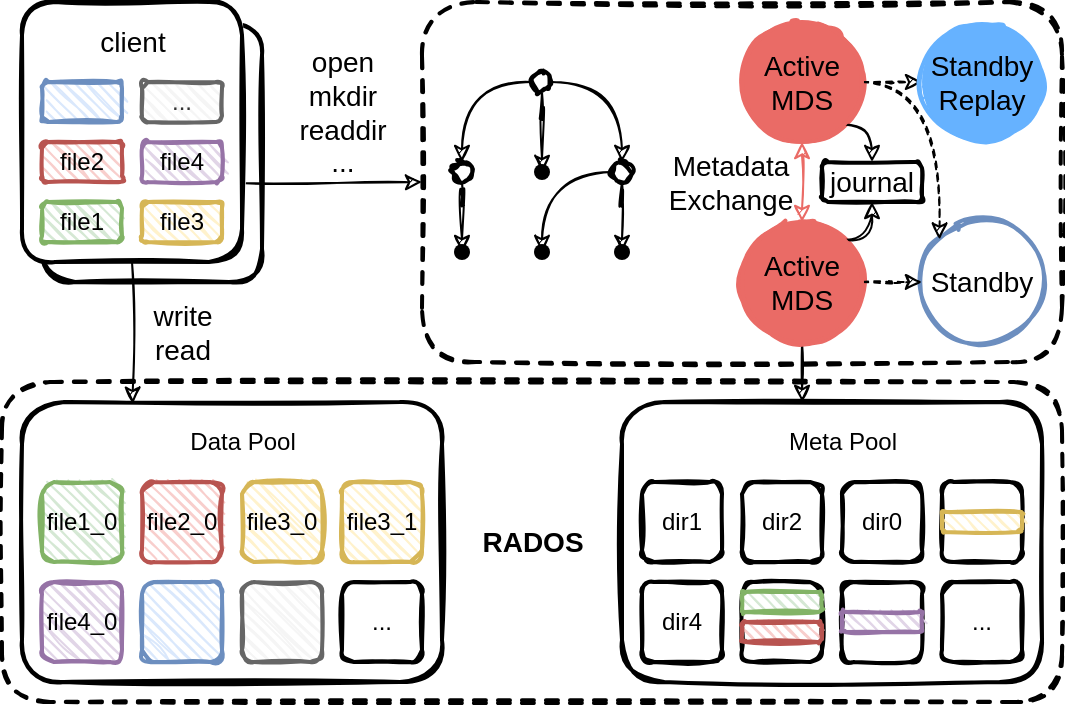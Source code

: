 <mxfile version="17.0.0" type="github" pages="2">
  <diagram id="4qH0fOlXbaoLmIftmwyH" name="arch">
    <mxGraphModel dx="1422" dy="892" grid="1" gridSize="10" guides="1" tooltips="1" connect="1" arrows="1" fold="1" page="1" pageScale="1" pageWidth="827" pageHeight="1169" math="0" shadow="0">
      <root>
        <mxCell id="0" />
        <mxCell id="1" parent="0" />
        <mxCell id="32o6nJwJ4vGhFMCpq_lp-70" value="" style="rounded=1;whiteSpace=wrap;html=1;strokeWidth=2;fillWeight=4;hachureGap=8;hachureAngle=45;sketch=1;dashed=1;" parent="1" vertex="1">
          <mxGeometry x="300" y="90" width="320" height="180" as="geometry" />
        </mxCell>
        <mxCell id="32o6nJwJ4vGhFMCpq_lp-50" value="" style="rounded=1;whiteSpace=wrap;html=1;strokeWidth=2;fillWeight=4;hachureGap=8;hachureAngle=45;sketch=1;" parent="1" vertex="1">
          <mxGeometry x="110" y="100" width="110" height="130" as="geometry" />
        </mxCell>
        <mxCell id="32o6nJwJ4vGhFMCpq_lp-2" value="" style="rounded=1;whiteSpace=wrap;html=1;strokeWidth=2;fillWeight=4;hachureGap=8;hachureAngle=45;sketch=1;dashed=1;" parent="1" vertex="1">
          <mxGeometry x="90" y="280" width="530" height="160" as="geometry" />
        </mxCell>
        <mxCell id="32o6nJwJ4vGhFMCpq_lp-3" value="" style="rounded=1;whiteSpace=wrap;html=1;strokeWidth=2;fillWeight=4;hachureGap=8;hachureAngle=45;sketch=1;" parent="1" vertex="1">
          <mxGeometry x="100" y="290" width="210" height="140" as="geometry" />
        </mxCell>
        <mxCell id="32o6nJwJ4vGhFMCpq_lp-4" value="file1_0" style="rounded=1;whiteSpace=wrap;html=1;strokeWidth=2;fillWeight=1;hachureGap=4;hachureAngle=45;sketch=1;fillColor=#d5e8d4;strokeColor=#82b366;jiggle=1;" parent="1" vertex="1">
          <mxGeometry x="110" y="330" width="40" height="40" as="geometry" />
        </mxCell>
        <mxCell id="32o6nJwJ4vGhFMCpq_lp-5" value="file2_0" style="rounded=1;whiteSpace=wrap;html=1;strokeWidth=2;fillWeight=1;hachureGap=4;hachureAngle=45;sketch=1;fillColor=#f8cecc;strokeColor=#b85450;" parent="1" vertex="1">
          <mxGeometry x="160" y="330" width="40" height="40" as="geometry" />
        </mxCell>
        <mxCell id="32o6nJwJ4vGhFMCpq_lp-6" value="file3_0" style="rounded=1;whiteSpace=wrap;html=1;strokeWidth=2;fillWeight=1;hachureGap=4;hachureAngle=45;sketch=1;fillColor=#fff2cc;strokeColor=#d6b656;" parent="1" vertex="1">
          <mxGeometry x="210" y="330" width="40" height="40" as="geometry" />
        </mxCell>
        <mxCell id="32o6nJwJ4vGhFMCpq_lp-7" value="file3_1" style="rounded=1;whiteSpace=wrap;html=1;strokeWidth=2;fillWeight=1;hachureGap=4;hachureAngle=45;sketch=1;fillColor=#fff2cc;strokeColor=#d6b656;" parent="1" vertex="1">
          <mxGeometry x="260" y="330" width="40" height="40" as="geometry" />
        </mxCell>
        <mxCell id="32o6nJwJ4vGhFMCpq_lp-8" value="file4_0" style="rounded=1;whiteSpace=wrap;html=1;strokeWidth=2;fillWeight=1;hachureGap=4;hachureAngle=45;sketch=1;fillColor=#e1d5e7;strokeColor=#9673a6;" parent="1" vertex="1">
          <mxGeometry x="110" y="380" width="40" height="40" as="geometry" />
        </mxCell>
        <mxCell id="32o6nJwJ4vGhFMCpq_lp-9" value="" style="rounded=1;whiteSpace=wrap;html=1;strokeWidth=2;fillWeight=1;hachureGap=4;hachureAngle=45;sketch=1;fillColor=#dae8fc;strokeColor=#6c8ebf;" parent="1" vertex="1">
          <mxGeometry x="160" y="380" width="40" height="40" as="geometry" />
        </mxCell>
        <mxCell id="32o6nJwJ4vGhFMCpq_lp-10" value="" style="rounded=1;whiteSpace=wrap;html=1;strokeWidth=2;fillWeight=1;hachureGap=4;hachureAngle=45;sketch=1;fillColor=#f5f5f5;strokeColor=#666666;fontColor=#333333;" parent="1" vertex="1">
          <mxGeometry x="210" y="380" width="40" height="40" as="geometry" />
        </mxCell>
        <mxCell id="32o6nJwJ4vGhFMCpq_lp-11" value="..." style="rounded=1;whiteSpace=wrap;html=1;strokeWidth=2;fillWeight=4;hachureGap=8;hachureAngle=45;sketch=1;fillColor=#FFFFFF;" parent="1" vertex="1">
          <mxGeometry x="260" y="380" width="40" height="40" as="geometry" />
        </mxCell>
        <mxCell id="32o6nJwJ4vGhFMCpq_lp-16" value="Data Pool" style="text;html=1;align=center;verticalAlign=middle;resizable=0;points=[];autosize=1;strokeColor=none;" parent="1" vertex="1">
          <mxGeometry x="175" y="300" width="70" height="20" as="geometry" />
        </mxCell>
        <mxCell id="32o6nJwJ4vGhFMCpq_lp-17" value="" style="rounded=1;whiteSpace=wrap;html=1;strokeWidth=2;fillWeight=4;hachureGap=8;hachureAngle=45;sketch=1;" parent="1" vertex="1">
          <mxGeometry x="400" y="290" width="210" height="140" as="geometry" />
        </mxCell>
        <mxCell id="32o6nJwJ4vGhFMCpq_lp-18" value="dir0" style="rounded=1;whiteSpace=wrap;html=1;strokeWidth=2;fillWeight=1;hachureGap=4;hachureAngle=45;sketch=1;" parent="1" vertex="1">
          <mxGeometry x="510" y="330" width="40" height="40" as="geometry" />
        </mxCell>
        <mxCell id="32o6nJwJ4vGhFMCpq_lp-19" value="dir1" style="rounded=1;whiteSpace=wrap;html=1;strokeWidth=2;fillWeight=1;hachureGap=4;hachureAngle=45;sketch=1;" parent="1" vertex="1">
          <mxGeometry x="410" y="330" width="40" height="40" as="geometry" />
        </mxCell>
        <mxCell id="32o6nJwJ4vGhFMCpq_lp-20" value="dir2" style="rounded=1;whiteSpace=wrap;html=1;strokeWidth=2;fillWeight=1;hachureGap=4;hachureAngle=45;sketch=1;" parent="1" vertex="1">
          <mxGeometry x="460" y="330" width="40" height="40" as="geometry" />
        </mxCell>
        <mxCell id="32o6nJwJ4vGhFMCpq_lp-21" value="" style="rounded=1;whiteSpace=wrap;html=1;strokeWidth=2;fillWeight=4;hachureGap=8;hachureAngle=45;sketch=1;fillColor=#FFFFFF;" parent="1" vertex="1">
          <mxGeometry x="560" y="330" width="40" height="40" as="geometry" />
        </mxCell>
        <mxCell id="32o6nJwJ4vGhFMCpq_lp-22" value="dir4" style="rounded=1;whiteSpace=wrap;html=1;strokeWidth=2;fillWeight=1;hachureGap=4;hachureAngle=45;sketch=1;" parent="1" vertex="1">
          <mxGeometry x="410" y="380" width="40" height="40" as="geometry" />
        </mxCell>
        <mxCell id="32o6nJwJ4vGhFMCpq_lp-23" value="" style="rounded=1;whiteSpace=wrap;html=1;strokeWidth=2;fillWeight=1;hachureGap=4;hachureAngle=45;sketch=1;" parent="1" vertex="1">
          <mxGeometry x="460" y="380" width="40" height="40" as="geometry" />
        </mxCell>
        <mxCell id="32o6nJwJ4vGhFMCpq_lp-24" value="" style="rounded=1;whiteSpace=wrap;html=1;strokeWidth=2;fillWeight=1;hachureGap=4;hachureAngle=45;sketch=1;" parent="1" vertex="1">
          <mxGeometry x="510" y="380" width="40" height="40" as="geometry" />
        </mxCell>
        <mxCell id="32o6nJwJ4vGhFMCpq_lp-25" value="..." style="rounded=1;whiteSpace=wrap;html=1;strokeWidth=2;fillWeight=4;hachureGap=8;hachureAngle=45;sketch=1;fillColor=#FFFFFF;" parent="1" vertex="1">
          <mxGeometry x="560" y="380" width="40" height="40" as="geometry" />
        </mxCell>
        <mxCell id="32o6nJwJ4vGhFMCpq_lp-30" value="Meta Pool" style="text;html=1;align=center;verticalAlign=middle;resizable=0;points=[];autosize=1;strokeColor=none;" parent="1" vertex="1">
          <mxGeometry x="475" y="300" width="70" height="20" as="geometry" />
        </mxCell>
        <mxCell id="32o6nJwJ4vGhFMCpq_lp-31" value="RADOS" style="text;html=1;align=center;verticalAlign=middle;resizable=0;points=[];autosize=1;strokeColor=none;fontSize=14;fontStyle=1" parent="1" vertex="1">
          <mxGeometry x="320" y="350" width="70" height="20" as="geometry" />
        </mxCell>
        <mxCell id="32o6nJwJ4vGhFMCpq_lp-43" style="edgeStyle=orthogonalEdgeStyle;rounded=0;orthogonalLoop=1;jettySize=auto;html=1;fontSize=14;sketch=1;curved=1;entryX=0.264;entryY=0.006;entryDx=0;entryDy=0;entryPerimeter=0;" parent="1" source="32o6nJwJ4vGhFMCpq_lp-33" target="32o6nJwJ4vGhFMCpq_lp-3" edge="1">
          <mxGeometry relative="1" as="geometry">
            <mxPoint x="153" y="290" as="targetPoint" />
          </mxGeometry>
        </mxCell>
        <mxCell id="32o6nJwJ4vGhFMCpq_lp-71" style="edgeStyle=orthogonalEdgeStyle;curved=1;rounded=0;sketch=1;orthogonalLoop=1;jettySize=auto;html=1;fontSize=14;startArrow=none;startFill=0;strokeColor=#000000;exitX=1.014;exitY=0.697;exitDx=0;exitDy=0;exitPerimeter=0;" parent="1" source="32o6nJwJ4vGhFMCpq_lp-33" target="32o6nJwJ4vGhFMCpq_lp-70" edge="1">
          <mxGeometry relative="1" as="geometry" />
        </mxCell>
        <mxCell id="32o6nJwJ4vGhFMCpq_lp-33" value="" style="rounded=1;whiteSpace=wrap;html=1;strokeWidth=2;fillWeight=4;hachureGap=8;hachureAngle=45;sketch=1;" parent="1" vertex="1">
          <mxGeometry x="100" y="90" width="110" height="130" as="geometry" />
        </mxCell>
        <mxCell id="32o6nJwJ4vGhFMCpq_lp-55" style="edgeStyle=orthogonalEdgeStyle;curved=1;rounded=0;sketch=1;orthogonalLoop=1;jettySize=auto;html=1;entryX=0.5;entryY=0;entryDx=0;entryDy=0;fontSize=14;startArrow=classic;startFill=1;strokeColor=#EA6B66;" parent="1" source="32o6nJwJ4vGhFMCpq_lp-34" target="32o6nJwJ4vGhFMCpq_lp-35" edge="1">
          <mxGeometry relative="1" as="geometry" />
        </mxCell>
        <mxCell id="32o6nJwJ4vGhFMCpq_lp-34" value="" style="ellipse;whiteSpace=wrap;html=1;aspect=fixed;sketch=1;fillWeight=1;hachureGap=4;jiggle=1;fontSize=14;strokeWidth=2;strokeColor=#EA6B66;fillColor=#EA6B66;" parent="1" vertex="1">
          <mxGeometry x="460" y="100" width="60" height="60" as="geometry" />
        </mxCell>
        <mxCell id="32o6nJwJ4vGhFMCpq_lp-49" style="edgeStyle=orthogonalEdgeStyle;curved=1;rounded=0;sketch=1;orthogonalLoop=1;jettySize=auto;html=1;entryX=0.429;entryY=0;entryDx=0;entryDy=0;entryPerimeter=0;fontSize=14;" parent="1" source="32o6nJwJ4vGhFMCpq_lp-35" target="32o6nJwJ4vGhFMCpq_lp-17" edge="1">
          <mxGeometry relative="1" as="geometry" />
        </mxCell>
        <mxCell id="32o6nJwJ4vGhFMCpq_lp-35" value="" style="ellipse;whiteSpace=wrap;html=1;aspect=fixed;sketch=1;fillWeight=1;hachureGap=4;jiggle=1;fontSize=14;strokeWidth=2;fillColor=#EA6B66;strokeColor=#EA6B66;" parent="1" vertex="1">
          <mxGeometry x="460" y="200" width="60" height="60" as="geometry" />
        </mxCell>
        <mxCell id="32o6nJwJ4vGhFMCpq_lp-36" value="Standby" style="ellipse;whiteSpace=wrap;html=1;aspect=fixed;sketch=1;fillWeight=1;hachureGap=4;jiggle=1;fontSize=14;strokeColor=#6c8ebf;strokeWidth=2;fillColor=#FFFFFF;" parent="1" vertex="1">
          <mxGeometry x="550" y="200" width="60" height="60" as="geometry" />
        </mxCell>
        <mxCell id="32o6nJwJ4vGhFMCpq_lp-37" value="file1" style="rounded=1;whiteSpace=wrap;html=1;strokeWidth=2;fillWeight=1;hachureGap=4;hachureAngle=45;sketch=1;fillColor=#d5e8d4;strokeColor=#82b366;jiggle=1;" parent="1" vertex="1">
          <mxGeometry x="110" y="190" width="40" height="20" as="geometry" />
        </mxCell>
        <mxCell id="32o6nJwJ4vGhFMCpq_lp-38" value="file2" style="rounded=1;whiteSpace=wrap;html=1;strokeWidth=2;fillWeight=1;hachureGap=4;hachureAngle=45;sketch=1;fillColor=#f8cecc;strokeColor=#b85450;" parent="1" vertex="1">
          <mxGeometry x="110" y="160" width="40" height="20" as="geometry" />
        </mxCell>
        <mxCell id="32o6nJwJ4vGhFMCpq_lp-39" value="file3" style="rounded=1;whiteSpace=wrap;html=1;strokeWidth=2;fillWeight=1;hachureGap=4;hachureAngle=45;sketch=1;fillColor=#fff2cc;strokeColor=#d6b656;" parent="1" vertex="1">
          <mxGeometry x="160" y="190" width="40" height="20" as="geometry" />
        </mxCell>
        <mxCell id="32o6nJwJ4vGhFMCpq_lp-40" value="file4" style="rounded=1;whiteSpace=wrap;html=1;strokeWidth=2;fillWeight=1;hachureGap=4;hachureAngle=45;sketch=1;fillColor=#e1d5e7;strokeColor=#9673a6;" parent="1" vertex="1">
          <mxGeometry x="160" y="160" width="40" height="20" as="geometry" />
        </mxCell>
        <mxCell id="32o6nJwJ4vGhFMCpq_lp-41" value="" style="rounded=1;whiteSpace=wrap;html=1;strokeWidth=2;fillWeight=1;hachureGap=4;hachureAngle=45;sketch=1;fillColor=#dae8fc;strokeColor=#6c8ebf;" parent="1" vertex="1">
          <mxGeometry x="110" y="130" width="40" height="20" as="geometry" />
        </mxCell>
        <mxCell id="32o6nJwJ4vGhFMCpq_lp-42" value="..." style="rounded=1;whiteSpace=wrap;html=1;strokeWidth=2;fillWeight=1;hachureGap=4;hachureAngle=45;sketch=1;fillColor=#f5f5f5;strokeColor=#666666;fontColor=#333333;" parent="1" vertex="1">
          <mxGeometry x="160" y="130" width="40" height="20" as="geometry" />
        </mxCell>
        <mxCell id="32o6nJwJ4vGhFMCpq_lp-45" value="client" style="text;html=1;align=center;verticalAlign=middle;resizable=0;points=[];autosize=1;strokeColor=none;fontSize=14;" parent="1" vertex="1">
          <mxGeometry x="130" y="100" width="50" height="20" as="geometry" />
        </mxCell>
        <mxCell id="32o6nJwJ4vGhFMCpq_lp-54" value="open&lt;br&gt;mkdir&lt;br&gt;readdir&lt;br&gt;..." style="text;html=1;align=center;verticalAlign=middle;resizable=0;points=[];autosize=1;strokeColor=none;fontSize=14;" parent="1" vertex="1">
          <mxGeometry x="230" y="110" width="60" height="70" as="geometry" />
        </mxCell>
        <mxCell id="32o6nJwJ4vGhFMCpq_lp-56" value="Metadata&lt;br&gt;Exchange" style="text;html=1;align=center;verticalAlign=middle;resizable=0;points=[];autosize=1;strokeColor=none;fontSize=14;" parent="1" vertex="1">
          <mxGeometry x="414" y="160" width="80" height="40" as="geometry" />
        </mxCell>
        <mxCell id="32o6nJwJ4vGhFMCpq_lp-65" style="edgeStyle=orthogonalEdgeStyle;curved=1;rounded=0;sketch=1;orthogonalLoop=1;jettySize=auto;html=1;entryX=0;entryY=0.5;entryDx=0;entryDy=0;dashed=1;fontSize=14;startArrow=none;startFill=0;strokeColor=#000000;" parent="1" source="32o6nJwJ4vGhFMCpq_lp-57" target="32o6nJwJ4vGhFMCpq_lp-36" edge="1">
          <mxGeometry relative="1" as="geometry" />
        </mxCell>
        <mxCell id="c0HW-vA4ggdlhmIqMv3k-1" style="edgeStyle=orthogonalEdgeStyle;rounded=0;orthogonalLoop=1;jettySize=auto;html=1;entryX=0.5;entryY=1;entryDx=0;entryDy=0;exitX=1;exitY=0;exitDx=0;exitDy=0;curved=1;sketch=1;" parent="1" source="32o6nJwJ4vGhFMCpq_lp-57" target="32o6nJwJ4vGhFMCpq_lp-97" edge="1">
          <mxGeometry relative="1" as="geometry" />
        </mxCell>
        <mxCell id="32o6nJwJ4vGhFMCpq_lp-57" value="Active&lt;br&gt;MDS" style="ellipse;whiteSpace=wrap;html=1;aspect=fixed;sketch=0;fillWeight=1;hachureGap=4;jiggle=1;fontSize=14;strokeWidth=2;fillColor=#EA6B66;strokeColor=#EA6B66;" parent="1" vertex="1">
          <mxGeometry x="460" y="200" width="60" height="60" as="geometry" />
        </mxCell>
        <mxCell id="32o6nJwJ4vGhFMCpq_lp-63" style="edgeStyle=orthogonalEdgeStyle;curved=1;rounded=0;sketch=1;orthogonalLoop=1;jettySize=auto;html=1;entryX=0;entryY=0.5;entryDx=0;entryDy=0;dashed=1;fontSize=14;startArrow=none;startFill=0;" parent="1" source="32o6nJwJ4vGhFMCpq_lp-58" target="32o6nJwJ4vGhFMCpq_lp-61" edge="1">
          <mxGeometry relative="1" as="geometry" />
        </mxCell>
        <mxCell id="32o6nJwJ4vGhFMCpq_lp-64" style="edgeStyle=orthogonalEdgeStyle;curved=1;rounded=0;sketch=1;orthogonalLoop=1;jettySize=auto;html=1;entryX=0;entryY=0;entryDx=0;entryDy=0;dashed=1;fontSize=14;startArrow=none;startFill=0;strokeColor=#000000;" parent="1" source="32o6nJwJ4vGhFMCpq_lp-58" target="32o6nJwJ4vGhFMCpq_lp-36" edge="1">
          <mxGeometry relative="1" as="geometry" />
        </mxCell>
        <mxCell id="32o6nJwJ4vGhFMCpq_lp-98" style="edgeStyle=orthogonalEdgeStyle;curved=1;rounded=0;sketch=1;orthogonalLoop=1;jettySize=auto;html=1;exitX=1;exitY=1;exitDx=0;exitDy=0;entryX=0.5;entryY=0;entryDx=0;entryDy=0;fontSize=14;startArrow=none;startFill=0;strokeColor=#000000;" parent="1" source="32o6nJwJ4vGhFMCpq_lp-58" target="32o6nJwJ4vGhFMCpq_lp-97" edge="1">
          <mxGeometry relative="1" as="geometry" />
        </mxCell>
        <mxCell id="32o6nJwJ4vGhFMCpq_lp-58" value="Active&lt;br&gt;MDS" style="ellipse;whiteSpace=wrap;html=1;aspect=fixed;sketch=0;fillWeight=1;hachureGap=4;jiggle=1;fontSize=14;strokeWidth=2;fillColor=#EA6B66;strokeColor=#EA6B66;" parent="1" vertex="1">
          <mxGeometry x="460" y="100" width="60" height="60" as="geometry" />
        </mxCell>
        <mxCell id="32o6nJwJ4vGhFMCpq_lp-59" value="write&lt;br&gt;read" style="text;html=1;align=center;verticalAlign=middle;resizable=0;points=[];autosize=1;strokeColor=none;fontSize=14;" parent="1" vertex="1">
          <mxGeometry x="155" y="235" width="50" height="40" as="geometry" />
        </mxCell>
        <mxCell id="32o6nJwJ4vGhFMCpq_lp-62" value="" style="group" parent="1" vertex="1" connectable="0">
          <mxGeometry x="550" y="100" width="60" height="60" as="geometry" />
        </mxCell>
        <mxCell id="32o6nJwJ4vGhFMCpq_lp-60" value="" style="ellipse;whiteSpace=wrap;html=1;aspect=fixed;sketch=1;fillWeight=1;hachureGap=4;jiggle=1;fontSize=14;strokeWidth=2;fillColor=#66B2FF;strokeColor=#66B2FF;" parent="32o6nJwJ4vGhFMCpq_lp-62" vertex="1">
          <mxGeometry width="60" height="60" as="geometry" />
        </mxCell>
        <mxCell id="32o6nJwJ4vGhFMCpq_lp-61" value="Standby&lt;br&gt;Replay" style="ellipse;whiteSpace=wrap;html=1;aspect=fixed;sketch=0;fillWeight=1;hachureGap=4;jiggle=1;fontSize=14;strokeWidth=2;fillColor=#66B2FF;strokeColor=none;" parent="32o6nJwJ4vGhFMCpq_lp-62" vertex="1">
          <mxGeometry width="60" height="60" as="geometry" />
        </mxCell>
        <mxCell id="32o6nJwJ4vGhFMCpq_lp-91" value="" style="group" parent="1" vertex="1" connectable="0">
          <mxGeometry x="300" y="125" width="120" height="110" as="geometry" />
        </mxCell>
        <mxCell id="32o6nJwJ4vGhFMCpq_lp-73" value="" style="shape=waypoint;sketch=0;fillStyle=solid;size=6;pointerEvents=1;points=[];fillColor=none;resizable=0;rotatable=0;perimeter=centerPerimeter;snapToPoint=1;fillWeight=1;hachureGap=4;jiggle=1;fontSize=14;strokeWidth=2;" parent="32o6nJwJ4vGhFMCpq_lp-91" vertex="1">
          <mxGeometry x="40" y="30" width="40" height="40" as="geometry" />
        </mxCell>
        <mxCell id="32o6nJwJ4vGhFMCpq_lp-79" style="edgeStyle=orthogonalEdgeStyle;curved=1;rounded=0;sketch=1;orthogonalLoop=1;jettySize=auto;html=1;fontSize=14;startArrow=none;startFill=0;strokeColor=#000000;" parent="32o6nJwJ4vGhFMCpq_lp-91" source="32o6nJwJ4vGhFMCpq_lp-75" target="32o6nJwJ4vGhFMCpq_lp-73" edge="1">
          <mxGeometry relative="1" as="geometry" />
        </mxCell>
        <mxCell id="32o6nJwJ4vGhFMCpq_lp-75" value="" style="ellipse;whiteSpace=wrap;html=1;aspect=fixed;sketch=1;fillWeight=1;hachureGap=4;jiggle=1;fontSize=14;strokeColor=#000000;strokeWidth=2;fillColor=#FFFFFF;" parent="32o6nJwJ4vGhFMCpq_lp-91" vertex="1">
          <mxGeometry x="55" width="10" height="10" as="geometry" />
        </mxCell>
        <mxCell id="32o6nJwJ4vGhFMCpq_lp-80" value="" style="ellipse;whiteSpace=wrap;html=1;aspect=fixed;sketch=1;fillWeight=1;hachureGap=4;jiggle=1;fontSize=14;strokeColor=#000000;strokeWidth=2;fillColor=#FFFFFF;" parent="32o6nJwJ4vGhFMCpq_lp-91" vertex="1">
          <mxGeometry x="95" y="45" width="10" height="10" as="geometry" />
        </mxCell>
        <mxCell id="32o6nJwJ4vGhFMCpq_lp-81" style="edgeStyle=orthogonalEdgeStyle;curved=1;rounded=0;sketch=1;orthogonalLoop=1;jettySize=auto;html=1;entryX=0.5;entryY=0;entryDx=0;entryDy=0;fontSize=14;startArrow=none;startFill=0;strokeColor=#000000;" parent="32o6nJwJ4vGhFMCpq_lp-91" source="32o6nJwJ4vGhFMCpq_lp-75" target="32o6nJwJ4vGhFMCpq_lp-80" edge="1">
          <mxGeometry relative="1" as="geometry" />
        </mxCell>
        <mxCell id="32o6nJwJ4vGhFMCpq_lp-82" value="" style="shape=waypoint;sketch=0;fillStyle=solid;size=6;pointerEvents=1;points=[];fillColor=none;resizable=0;rotatable=0;perimeter=centerPerimeter;snapToPoint=1;fillWeight=1;hachureGap=4;jiggle=1;fontSize=14;strokeWidth=2;" parent="32o6nJwJ4vGhFMCpq_lp-91" vertex="1">
          <mxGeometry x="40" y="70" width="40" height="40" as="geometry" />
        </mxCell>
        <mxCell id="32o6nJwJ4vGhFMCpq_lp-83" style="edgeStyle=orthogonalEdgeStyle;curved=1;rounded=0;sketch=1;orthogonalLoop=1;jettySize=auto;html=1;fontSize=14;startArrow=none;startFill=0;strokeColor=#000000;" parent="32o6nJwJ4vGhFMCpq_lp-91" source="32o6nJwJ4vGhFMCpq_lp-80" target="32o6nJwJ4vGhFMCpq_lp-82" edge="1">
          <mxGeometry relative="1" as="geometry" />
        </mxCell>
        <mxCell id="32o6nJwJ4vGhFMCpq_lp-84" value="" style="shape=waypoint;sketch=0;fillStyle=solid;size=6;pointerEvents=1;points=[];fillColor=none;resizable=0;rotatable=0;perimeter=centerPerimeter;snapToPoint=1;fillWeight=1;hachureGap=4;jiggle=1;fontSize=14;strokeWidth=2;" parent="32o6nJwJ4vGhFMCpq_lp-91" vertex="1">
          <mxGeometry x="80" y="70" width="40" height="40" as="geometry" />
        </mxCell>
        <mxCell id="32o6nJwJ4vGhFMCpq_lp-86" style="edgeStyle=orthogonalEdgeStyle;curved=1;rounded=0;sketch=1;orthogonalLoop=1;jettySize=auto;html=1;fontSize=14;startArrow=none;startFill=0;strokeColor=#000000;" parent="32o6nJwJ4vGhFMCpq_lp-91" source="32o6nJwJ4vGhFMCpq_lp-80" target="32o6nJwJ4vGhFMCpq_lp-84" edge="1">
          <mxGeometry relative="1" as="geometry" />
        </mxCell>
        <mxCell id="32o6nJwJ4vGhFMCpq_lp-87" value="" style="ellipse;whiteSpace=wrap;html=1;aspect=fixed;sketch=1;fillWeight=1;hachureGap=4;jiggle=1;fontSize=14;strokeColor=#000000;strokeWidth=2;fillColor=#FFFFFF;" parent="32o6nJwJ4vGhFMCpq_lp-91" vertex="1">
          <mxGeometry x="15" y="45" width="10" height="10" as="geometry" />
        </mxCell>
        <mxCell id="32o6nJwJ4vGhFMCpq_lp-88" style="edgeStyle=orthogonalEdgeStyle;curved=1;rounded=0;sketch=1;orthogonalLoop=1;jettySize=auto;html=1;entryX=0.5;entryY=0;entryDx=0;entryDy=0;fontSize=14;startArrow=none;startFill=0;strokeColor=#000000;" parent="32o6nJwJ4vGhFMCpq_lp-91" source="32o6nJwJ4vGhFMCpq_lp-75" target="32o6nJwJ4vGhFMCpq_lp-87" edge="1">
          <mxGeometry relative="1" as="geometry" />
        </mxCell>
        <mxCell id="32o6nJwJ4vGhFMCpq_lp-89" value="" style="shape=waypoint;sketch=0;fillStyle=solid;size=6;pointerEvents=1;points=[];fillColor=none;resizable=0;rotatable=0;perimeter=centerPerimeter;snapToPoint=1;fillWeight=1;hachureGap=4;jiggle=1;fontSize=14;strokeWidth=2;" parent="32o6nJwJ4vGhFMCpq_lp-91" vertex="1">
          <mxGeometry y="70" width="40" height="40" as="geometry" />
        </mxCell>
        <mxCell id="32o6nJwJ4vGhFMCpq_lp-90" style="edgeStyle=orthogonalEdgeStyle;curved=1;rounded=0;sketch=1;orthogonalLoop=1;jettySize=auto;html=1;fontSize=14;startArrow=none;startFill=0;strokeColor=#000000;" parent="32o6nJwJ4vGhFMCpq_lp-91" source="32o6nJwJ4vGhFMCpq_lp-87" target="32o6nJwJ4vGhFMCpq_lp-89" edge="1">
          <mxGeometry relative="1" as="geometry" />
        </mxCell>
        <mxCell id="32o6nJwJ4vGhFMCpq_lp-92" value="" style="rounded=1;whiteSpace=wrap;html=1;strokeWidth=2;fillWeight=1;hachureGap=4;hachureAngle=45;sketch=1;fillColor=#d5e8d4;strokeColor=#82b366;jiggle=1;" parent="1" vertex="1">
          <mxGeometry x="460" y="385" width="40" height="10" as="geometry" />
        </mxCell>
        <mxCell id="32o6nJwJ4vGhFMCpq_lp-93" value="" style="rounded=1;whiteSpace=wrap;html=1;strokeWidth=2;fillWeight=1;hachureGap=4;hachureAngle=45;sketch=1;fillColor=#f8cecc;strokeColor=#b85450;" parent="1" vertex="1">
          <mxGeometry x="460" y="400" width="40" height="10" as="geometry" />
        </mxCell>
        <mxCell id="32o6nJwJ4vGhFMCpq_lp-94" value="" style="rounded=1;whiteSpace=wrap;html=1;strokeWidth=2;fillWeight=1;hachureGap=4;hachureAngle=45;sketch=1;fillColor=#fff2cc;strokeColor=#d6b656;" parent="1" vertex="1">
          <mxGeometry x="560" y="345" width="40" height="10" as="geometry" />
        </mxCell>
        <mxCell id="32o6nJwJ4vGhFMCpq_lp-95" value="" style="rounded=1;whiteSpace=wrap;html=1;strokeWidth=2;fillWeight=1;hachureGap=4;hachureAngle=45;sketch=1;fillColor=#e1d5e7;strokeColor=#9673a6;" parent="1" vertex="1">
          <mxGeometry x="510" y="395" width="40" height="10" as="geometry" />
        </mxCell>
        <mxCell id="32o6nJwJ4vGhFMCpq_lp-97" value="journal" style="rounded=1;whiteSpace=wrap;html=1;sketch=1;fillWeight=1;hachureGap=4;jiggle=1;fontSize=14;strokeWidth=2;" parent="1" vertex="1">
          <mxGeometry x="500" y="170" width="50" height="20" as="geometry" />
        </mxCell>
      </root>
    </mxGraphModel>
  </diagram>
  <diagram id="Fr0L-yS8TPaaORnQ2age" name="meta">
    <mxGraphModel dx="981" dy="615" grid="1" gridSize="10" guides="1" tooltips="1" connect="1" arrows="1" fold="1" page="1" pageScale="1" pageWidth="827" pageHeight="1169" math="0" shadow="0">
      <root>
        <mxCell id="C5J7aSq_G2JUmF--GPMT-0" />
        <mxCell id="C5J7aSq_G2JUmF--GPMT-1" parent="C5J7aSq_G2JUmF--GPMT-0" />
        <mxCell id="YFz_euu3_MOi2rQfzj05-38" style="edgeStyle=orthogonalEdgeStyle;curved=1;rounded=0;sketch=0;orthogonalLoop=1;jettySize=auto;html=1;entryX=0.021;entryY=0.853;entryDx=0;entryDy=0;entryPerimeter=0;" parent="C5J7aSq_G2JUmF--GPMT-1" source="YFz_euu3_MOi2rQfzj05-27" target="YFz_euu3_MOi2rQfzj05-35" edge="1">
          <mxGeometry relative="1" as="geometry" />
        </mxCell>
        <mxCell id="YFz_euu3_MOi2rQfzj05-27" value="" style="rounded=1;whiteSpace=wrap;html=1;sketch=0;fillWeight=1;hachureGap=4;strokeWidth=2;dashed=1;fillColor=#f5f5f5;strokeColor=#666666;fontColor=#333333;" parent="C5J7aSq_G2JUmF--GPMT-1" vertex="1">
          <mxGeometry x="190" y="670" width="410" height="60" as="geometry" />
        </mxCell>
        <mxCell id="YFz_euu3_MOi2rQfzj05-37" style="edgeStyle=orthogonalEdgeStyle;curved=1;rounded=0;sketch=0;orthogonalLoop=1;jettySize=auto;html=1;entryX=-0.026;entryY=0.472;entryDx=0;entryDy=0;entryPerimeter=0;" parent="C5J7aSq_G2JUmF--GPMT-1" source="YFz_euu3_MOi2rQfzj05-26" edge="1">
          <mxGeometry relative="1" as="geometry">
            <mxPoint x="628.44" y="585.12" as="targetPoint" />
          </mxGeometry>
        </mxCell>
        <mxCell id="YFz_euu3_MOi2rQfzj05-26" value="" style="rounded=1;whiteSpace=wrap;html=1;sketch=0;fillWeight=1;hachureGap=4;strokeWidth=2;dashed=1;fillColor=#f5f5f5;strokeColor=#666666;fontColor=#333333;" parent="C5J7aSq_G2JUmF--GPMT-1" vertex="1">
          <mxGeometry x="240" y="556" width="360" height="60" as="geometry" />
        </mxCell>
        <mxCell id="0TCNY8-GAST-M18cTMAJ-25" value="" style="rounded=1;whiteSpace=wrap;html=1;strokeWidth=2;fillWeight=1;hachureGap=4;hachureAngle=45;sketch=0;dashed=1;fillColor=#f8cecc;strokeColor=#b85450;" parent="C5J7aSq_G2JUmF--GPMT-1" vertex="1">
          <mxGeometry x="380" y="430" width="250" height="40" as="geometry" />
        </mxCell>
        <mxCell id="0TCNY8-GAST-M18cTMAJ-23" value="" style="rounded=1;whiteSpace=wrap;html=1;strokeWidth=2;fillWeight=1;hachureGap=4;hachureAngle=45;sketch=0;dashed=1;fillColor=#f5f5f5;fontColor=#333333;strokeColor=#666666;" parent="C5J7aSq_G2JUmF--GPMT-1" vertex="1">
          <mxGeometry x="380" y="180" width="250" height="220" as="geometry" />
        </mxCell>
        <mxCell id="OVfps-vngCJTd8kqbnHQ-15" value="" style="rounded=1;whiteSpace=wrap;html=1;sketch=0;fillWeight=1;hachureGap=4;strokeWidth=2;shadow=0;" parent="C5J7aSq_G2JUmF--GPMT-1" vertex="1">
          <mxGeometry x="380" y="32" width="230" height="106" as="geometry" />
        </mxCell>
        <mxCell id="8oXcSAYbPXG-dODkzd7s-0" value="" style="rounded=1;whiteSpace=wrap;html=1;strokeWidth=2;fillWeight=1;hachureGap=4;hachureAngle=45;sketch=0;fillColor=#d5e8d4;strokeColor=#82b366;" parent="C5J7aSq_G2JUmF--GPMT-1" vertex="1">
          <mxGeometry x="140" y="30" width="120" height="100" as="geometry" />
        </mxCell>
        <mxCell id="8oXcSAYbPXG-dODkzd7s-4" value="" style="rounded=1;whiteSpace=wrap;html=1;strokeWidth=2;fillWeight=1;hachureGap=4;hachureAngle=45;sketch=0;dashed=1;" parent="C5J7aSq_G2JUmF--GPMT-1" vertex="1">
          <mxGeometry x="150" y="50" width="100" height="70" as="geometry" />
        </mxCell>
        <mxCell id="8oXcSAYbPXG-dODkzd7s-1" value="CInode" style="text;html=1;align=center;verticalAlign=middle;resizable=0;points=[];autosize=1;strokeColor=none;fillColor=none;" parent="C5J7aSq_G2JUmF--GPMT-1" vertex="1">
          <mxGeometry x="175" y="30" width="50" height="20" as="geometry" />
        </mxCell>
        <mxCell id="8oXcSAYbPXG-dODkzd7s-9" style="edgeStyle=orthogonalEdgeStyle;rounded=0;orthogonalLoop=1;jettySize=auto;html=1;entryX=0.489;entryY=-0.043;entryDx=0;entryDy=0;entryPerimeter=0;sketch=0;curved=1;" parent="C5J7aSq_G2JUmF--GPMT-1" source="8oXcSAYbPXG-dODkzd7s-2" target="8oXcSAYbPXG-dODkzd7s-8" edge="1">
          <mxGeometry relative="1" as="geometry" />
        </mxCell>
        <mxCell id="8oXcSAYbPXG-dODkzd7s-2" value="frag" style="rounded=1;whiteSpace=wrap;html=1;sketch=0;fillColor=#dae8fc;strokeColor=#6c8ebf;fillWeight=1;hachureGap=4;strokeWidth=2;" parent="C5J7aSq_G2JUmF--GPMT-1" vertex="1">
          <mxGeometry x="160" y="70" width="40" height="40" as="geometry" />
        </mxCell>
        <mxCell id="8oXcSAYbPXG-dODkzd7s-12" style="edgeStyle=orthogonalEdgeStyle;curved=1;rounded=0;sketch=0;orthogonalLoop=1;jettySize=auto;html=1;exitX=0.5;exitY=1;exitDx=0;exitDy=0;" parent="C5J7aSq_G2JUmF--GPMT-1" source="8oXcSAYbPXG-dODkzd7s-3" target="8oXcSAYbPXG-dODkzd7s-11" edge="1">
          <mxGeometry relative="1" as="geometry" />
        </mxCell>
        <mxCell id="8oXcSAYbPXG-dODkzd7s-3" value="..." style="rounded=1;whiteSpace=wrap;html=1;sketch=0;fillColor=#dae8fc;strokeColor=#6c8ebf;fillWeight=1;hachureGap=4;strokeWidth=2;" parent="C5J7aSq_G2JUmF--GPMT-1" vertex="1">
          <mxGeometry x="200" y="70" width="40" height="40" as="geometry" />
        </mxCell>
        <mxCell id="8oXcSAYbPXG-dODkzd7s-6" value="dirfrags" style="text;html=1;align=center;verticalAlign=middle;resizable=0;points=[];autosize=1;strokeColor=none;fillColor=none;" parent="C5J7aSq_G2JUmF--GPMT-1" vertex="1">
          <mxGeometry x="170" y="50" width="60" height="20" as="geometry" />
        </mxCell>
        <mxCell id="8oXcSAYbPXG-dODkzd7s-10" value="" style="rounded=1;whiteSpace=wrap;html=1;strokeWidth=2;fillWeight=1;hachureGap=4;hachureAngle=45;sketch=0;fillColor=#dae8fc;strokeColor=#6c8ebf;" parent="C5J7aSq_G2JUmF--GPMT-1" vertex="1">
          <mxGeometry x="280" y="160" width="60" height="100" as="geometry" />
        </mxCell>
        <mxCell id="8oXcSAYbPXG-dODkzd7s-11" value="CDir" style="text;html=1;align=center;verticalAlign=middle;resizable=0;points=[];autosize=1;strokeColor=none;fillColor=none;" parent="C5J7aSq_G2JUmF--GPMT-1" vertex="1">
          <mxGeometry x="290" y="160" width="40" height="20" as="geometry" />
        </mxCell>
        <mxCell id="8oXcSAYbPXG-dODkzd7s-13" value="" style="group" parent="C5J7aSq_G2JUmF--GPMT-1" vertex="1" connectable="0">
          <mxGeometry x="140" y="160" width="120" height="100" as="geometry" />
        </mxCell>
        <mxCell id="8oXcSAYbPXG-dODkzd7s-7" value="" style="rounded=1;whiteSpace=wrap;html=1;strokeWidth=2;fillWeight=1;hachureGap=4;hachureAngle=45;sketch=0;fillColor=#dae8fc;strokeColor=#6c8ebf;" parent="8oXcSAYbPXG-dODkzd7s-13" vertex="1">
          <mxGeometry width="120" height="100" as="geometry" />
        </mxCell>
        <mxCell id="8oXcSAYbPXG-dODkzd7s-8" value="CDir" style="text;html=1;align=center;verticalAlign=middle;resizable=0;points=[];autosize=1;strokeColor=none;fillColor=none;" parent="8oXcSAYbPXG-dODkzd7s-13" vertex="1">
          <mxGeometry x="40" width="40" height="20" as="geometry" />
        </mxCell>
        <mxCell id="8oXcSAYbPXG-dODkzd7s-14" value="" style="rounded=1;whiteSpace=wrap;html=1;strokeWidth=2;fillWeight=1;hachureGap=4;hachureAngle=45;sketch=0;dashed=1;" parent="8oXcSAYbPXG-dODkzd7s-13" vertex="1">
          <mxGeometry x="10" y="20" width="100" height="70" as="geometry" />
        </mxCell>
        <mxCell id="8oXcSAYbPXG-dODkzd7s-15" value="dentry" style="rounded=1;whiteSpace=wrap;html=1;sketch=0;fillColor=#fff2cc;strokeColor=#d6b656;fillWeight=1;hachureGap=4;strokeWidth=2;" parent="8oXcSAYbPXG-dODkzd7s-13" vertex="1">
          <mxGeometry x="20" y="40" width="40" height="40" as="geometry" />
        </mxCell>
        <mxCell id="8oXcSAYbPXG-dODkzd7s-16" value="..." style="rounded=1;whiteSpace=wrap;html=1;sketch=0;fillColor=#fff2cc;strokeColor=#d6b656;fillWeight=1;hachureGap=4;strokeWidth=2;" parent="8oXcSAYbPXG-dODkzd7s-13" vertex="1">
          <mxGeometry x="60" y="40" width="40" height="40" as="geometry" />
        </mxCell>
        <mxCell id="8oXcSAYbPXG-dODkzd7s-17" value="Items" style="text;html=1;align=center;verticalAlign=middle;resizable=0;points=[];autosize=1;strokeColor=none;fillColor=none;" parent="8oXcSAYbPXG-dODkzd7s-13" vertex="1">
          <mxGeometry x="40" y="20" width="40" height="20" as="geometry" />
        </mxCell>
        <mxCell id="SMqcR2pKVkHs9EOjkk3c-5" style="edgeStyle=orthogonalEdgeStyle;curved=1;rounded=0;sketch=0;orthogonalLoop=1;jettySize=auto;html=1;entryX=0;entryY=0.75;entryDx=0;entryDy=0;exitX=0;exitY=0.25;exitDx=0;exitDy=0;" parent="C5J7aSq_G2JUmF--GPMT-1" source="8oXcSAYbPXG-dODkzd7s-18" target="8oXcSAYbPXG-dODkzd7s-7" edge="1">
          <mxGeometry relative="1" as="geometry" />
        </mxCell>
        <mxCell id="SMqcR2pKVkHs9EOjkk3c-8" value="dir" style="edgeLabel;html=1;align=center;verticalAlign=middle;resizable=0;points=[];" parent="SMqcR2pKVkHs9EOjkk3c-5" vertex="1" connectable="0">
          <mxGeometry x="0.153" relative="1" as="geometry">
            <mxPoint y="6" as="offset" />
          </mxGeometry>
        </mxCell>
        <mxCell id="8oXcSAYbPXG-dODkzd7s-18" value="" style="rounded=1;whiteSpace=wrap;html=1;strokeWidth=2;fillWeight=1;hachureGap=4;hachureAngle=45;sketch=0;fillColor=#fff2cc;strokeColor=#d6b656;" parent="C5J7aSq_G2JUmF--GPMT-1" vertex="1">
          <mxGeometry x="140" y="290" width="120" height="80" as="geometry" />
        </mxCell>
        <mxCell id="8oXcSAYbPXG-dODkzd7s-19" style="edgeStyle=orthogonalEdgeStyle;curved=1;rounded=0;sketch=0;orthogonalLoop=1;jettySize=auto;html=1;entryX=0.5;entryY=0;entryDx=0;entryDy=0;" parent="C5J7aSq_G2JUmF--GPMT-1" source="8oXcSAYbPXG-dODkzd7s-15" target="8oXcSAYbPXG-dODkzd7s-18" edge="1">
          <mxGeometry relative="1" as="geometry" />
        </mxCell>
        <mxCell id="8oXcSAYbPXG-dODkzd7s-20" value="CDentry" style="text;html=1;align=center;verticalAlign=middle;resizable=0;points=[];autosize=1;strokeColor=none;fillColor=none;" parent="C5J7aSq_G2JUmF--GPMT-1" vertex="1">
          <mxGeometry x="170" y="290" width="60" height="20" as="geometry" />
        </mxCell>
        <mxCell id="8oXcSAYbPXG-dODkzd7s-21" value="" style="rounded=1;whiteSpace=wrap;html=1;strokeWidth=2;fillWeight=1;hachureGap=4;hachureAngle=45;sketch=0;fillColor=#fff2cc;strokeColor=#d6b656;" parent="C5J7aSq_G2JUmF--GPMT-1" vertex="1">
          <mxGeometry x="280" y="290" width="60" height="80" as="geometry" />
        </mxCell>
        <mxCell id="8oXcSAYbPXG-dODkzd7s-22" value="CDentry" style="text;html=1;align=center;verticalAlign=middle;resizable=0;points=[];autosize=1;strokeColor=none;fillColor=none;" parent="C5J7aSq_G2JUmF--GPMT-1" vertex="1">
          <mxGeometry x="280" y="290" width="60" height="20" as="geometry" />
        </mxCell>
        <mxCell id="8oXcSAYbPXG-dODkzd7s-23" style="edgeStyle=orthogonalEdgeStyle;curved=1;rounded=0;sketch=0;orthogonalLoop=1;jettySize=auto;html=1;entryX=0.5;entryY=0;entryDx=0;entryDy=0;entryPerimeter=0;exitX=0.5;exitY=1;exitDx=0;exitDy=0;" parent="C5J7aSq_G2JUmF--GPMT-1" source="8oXcSAYbPXG-dODkzd7s-16" target="8oXcSAYbPXG-dODkzd7s-22" edge="1">
          <mxGeometry relative="1" as="geometry" />
        </mxCell>
        <mxCell id="8oXcSAYbPXG-dODkzd7s-27" style="edgeStyle=orthogonalEdgeStyle;curved=1;rounded=0;sketch=0;orthogonalLoop=1;jettySize=auto;html=1;entryX=0.5;entryY=0;entryDx=0;entryDy=0;dashed=1;" parent="C5J7aSq_G2JUmF--GPMT-1" source="8oXcSAYbPXG-dODkzd7s-24" target="8oXcSAYbPXG-dODkzd7s-25" edge="1">
          <mxGeometry relative="1" as="geometry" />
        </mxCell>
        <mxCell id="SMqcR2pKVkHs9EOjkk3c-1" style="edgeStyle=orthogonalEdgeStyle;curved=1;rounded=0;sketch=0;orthogonalLoop=1;jettySize=auto;html=1;entryX=0.5;entryY=0;entryDx=0;entryDy=0;dashed=1;exitX=0.5;exitY=1;exitDx=0;exitDy=0;" parent="C5J7aSq_G2JUmF--GPMT-1" source="8oXcSAYbPXG-dODkzd7s-24" target="SMqcR2pKVkHs9EOjkk3c-0" edge="1">
          <mxGeometry relative="1" as="geometry" />
        </mxCell>
        <mxCell id="SMqcR2pKVkHs9EOjkk3c-3" style="edgeStyle=orthogonalEdgeStyle;curved=1;rounded=0;sketch=0;orthogonalLoop=1;jettySize=auto;html=1;entryX=0.5;entryY=0;entryDx=0;entryDy=0;dashed=1;exitX=0.5;exitY=1;exitDx=0;exitDy=0;" parent="C5J7aSq_G2JUmF--GPMT-1" source="8oXcSAYbPXG-dODkzd7s-24" target="SMqcR2pKVkHs9EOjkk3c-2" edge="1">
          <mxGeometry relative="1" as="geometry" />
        </mxCell>
        <mxCell id="8oXcSAYbPXG-dODkzd7s-24" value="linkage_t" style="rounded=1;whiteSpace=wrap;html=1;sketch=0;fillColor=#d5e8d4;strokeColor=#82b366;fillWeight=1;hachureGap=4;strokeWidth=2;" parent="C5J7aSq_G2JUmF--GPMT-1" vertex="1">
          <mxGeometry x="150" y="320" width="100" height="40" as="geometry" />
        </mxCell>
        <mxCell id="SMqcR2pKVkHs9EOjkk3c-4" style="edgeStyle=orthogonalEdgeStyle;curved=1;rounded=0;sketch=0;orthogonalLoop=1;jettySize=auto;html=1;entryX=0;entryY=0.75;entryDx=0;entryDy=0;exitX=0;exitY=0.5;exitDx=0;exitDy=0;" parent="C5J7aSq_G2JUmF--GPMT-1" source="8oXcSAYbPXG-dODkzd7s-25" target="8oXcSAYbPXG-dODkzd7s-18" edge="1">
          <mxGeometry relative="1" as="geometry" />
        </mxCell>
        <mxCell id="SMqcR2pKVkHs9EOjkk3c-7" value="parent" style="edgeLabel;html=1;align=center;verticalAlign=middle;resizable=0;points=[];" parent="SMqcR2pKVkHs9EOjkk3c-4" vertex="1" connectable="0">
          <mxGeometry x="0.148" y="2" relative="1" as="geometry">
            <mxPoint y="13" as="offset" />
          </mxGeometry>
        </mxCell>
        <mxCell id="8oXcSAYbPXG-dODkzd7s-25" value="local inode" style="rounded=1;whiteSpace=wrap;html=1;strokeWidth=2;fillWeight=1;hachureGap=4;hachureAngle=45;sketch=0;fillColor=#d5e8d4;strokeColor=#82b366;" parent="C5J7aSq_G2JUmF--GPMT-1" vertex="1">
          <mxGeometry x="140" y="400" width="60" height="40" as="geometry" />
        </mxCell>
        <mxCell id="SMqcR2pKVkHs9EOjkk3c-0" value="remote inode" style="rounded=1;whiteSpace=wrap;html=1;strokeWidth=2;fillWeight=1;hachureGap=4;hachureAngle=45;sketch=0;fillColor=#d5e8d4;strokeColor=#82b366;" parent="C5J7aSq_G2JUmF--GPMT-1" vertex="1">
          <mxGeometry x="210" y="400" width="60" height="40" as="geometry" />
        </mxCell>
        <mxCell id="SMqcR2pKVkHs9EOjkk3c-2" value="null" style="rounded=1;whiteSpace=wrap;html=1;strokeWidth=2;fillWeight=1;hachureGap=4;hachureAngle=45;sketch=0;fillColor=#e1d5e7;strokeColor=#9673a6;" parent="C5J7aSq_G2JUmF--GPMT-1" vertex="1">
          <mxGeometry x="280" y="400" width="60" height="40" as="geometry" />
        </mxCell>
        <mxCell id="SMqcR2pKVkHs9EOjkk3c-6" style="edgeStyle=orthogonalEdgeStyle;curved=1;rounded=0;sketch=0;orthogonalLoop=1;jettySize=auto;html=1;entryX=0;entryY=0.75;entryDx=0;entryDy=0;exitX=0;exitY=0.25;exitDx=0;exitDy=0;" parent="C5J7aSq_G2JUmF--GPMT-1" source="8oXcSAYbPXG-dODkzd7s-7" target="8oXcSAYbPXG-dODkzd7s-0" edge="1">
          <mxGeometry relative="1" as="geometry" />
        </mxCell>
        <mxCell id="SMqcR2pKVkHs9EOjkk3c-9" value="inode" style="edgeLabel;html=1;align=center;verticalAlign=middle;resizable=0;points=[];" parent="SMqcR2pKVkHs9EOjkk3c-6" vertex="1" connectable="0">
          <mxGeometry x="0.146" relative="1" as="geometry">
            <mxPoint y="14" as="offset" />
          </mxGeometry>
        </mxCell>
        <mxCell id="OVfps-vngCJTd8kqbnHQ-0" value="bits" style="rounded=1;whiteSpace=wrap;html=1;sketch=0;fillColor=#fff2cc;strokeColor=#d6b656;fillWeight=1;hachureGap=4;strokeWidth=2;" parent="C5J7aSq_G2JUmF--GPMT-1" vertex="1">
          <mxGeometry x="439.76" y="88" width="40" height="40" as="geometry" />
        </mxCell>
        <mxCell id="OVfps-vngCJTd8kqbnHQ-1" value="value" style="rounded=1;whiteSpace=wrap;html=1;sketch=0;fillWeight=1;hachureGap=4;strokeWidth=2;fillColor=#fff2cc;strokeColor=#d6b656;" parent="C5J7aSq_G2JUmF--GPMT-1" vertex="1">
          <mxGeometry x="479.76" y="88" width="120" height="40" as="geometry" />
        </mxCell>
        <mxCell id="OVfps-vngCJTd8kqbnHQ-3" value="" style="endArrow=classic;html=1;rounded=0;sketch=0;curved=1;entryX=0;entryY=0;entryDx=0;entryDy=0;" parent="C5J7aSq_G2JUmF--GPMT-1" target="OVfps-vngCJTd8kqbnHQ-0" edge="1">
          <mxGeometry width="50" height="50" relative="1" as="geometry">
            <mxPoint x="440" y="38" as="sourcePoint" />
            <mxPoint x="469.76" y="158" as="targetPoint" />
          </mxGeometry>
        </mxCell>
        <mxCell id="OVfps-vngCJTd8kqbnHQ-4" value="" style="endArrow=classic;html=1;rounded=0;sketch=0;curved=1;entryX=0;entryY=0;entryDx=0;entryDy=0;" parent="C5J7aSq_G2JUmF--GPMT-1" edge="1">
          <mxGeometry width="50" height="50" relative="1" as="geometry">
            <mxPoint x="480" y="58" as="sourcePoint" />
            <mxPoint x="479.76" y="88" as="targetPoint" />
          </mxGeometry>
        </mxCell>
        <mxCell id="OVfps-vngCJTd8kqbnHQ-5" value="" style="endArrow=classic;html=1;rounded=0;sketch=0;curved=1;entryX=0;entryY=0;entryDx=0;entryDy=0;" parent="C5J7aSq_G2JUmF--GPMT-1" edge="1">
          <mxGeometry width="50" height="50" relative="1" as="geometry">
            <mxPoint x="600" y="38" as="sourcePoint" />
            <mxPoint x="599.76" y="88" as="targetPoint" />
          </mxGeometry>
        </mxCell>
        <mxCell id="OVfps-vngCJTd8kqbnHQ-6" value="" style="endArrow=classic;startArrow=classic;html=1;rounded=0;sketch=0;curved=1;" parent="C5J7aSq_G2JUmF--GPMT-1" edge="1">
          <mxGeometry width="50" height="50" relative="1" as="geometry">
            <mxPoint x="440" y="68" as="sourcePoint" />
            <mxPoint x="480" y="68" as="targetPoint" />
          </mxGeometry>
        </mxCell>
        <mxCell id="OVfps-vngCJTd8kqbnHQ-7" value="8" style="edgeLabel;html=1;align=center;verticalAlign=middle;resizable=0;points=[];" parent="OVfps-vngCJTd8kqbnHQ-6" vertex="1" connectable="0">
          <mxGeometry x="-0.243" y="-1" relative="1" as="geometry">
            <mxPoint x="5" as="offset" />
          </mxGeometry>
        </mxCell>
        <mxCell id="OVfps-vngCJTd8kqbnHQ-8" value="" style="endArrow=classic;startArrow=classic;html=1;rounded=0;sketch=0;curved=1;" parent="C5J7aSq_G2JUmF--GPMT-1" edge="1">
          <mxGeometry width="50" height="50" relative="1" as="geometry">
            <mxPoint x="479.76" y="68" as="sourcePoint" />
            <mxPoint x="599.76" y="68" as="targetPoint" />
          </mxGeometry>
        </mxCell>
        <mxCell id="OVfps-vngCJTd8kqbnHQ-9" value="24" style="edgeLabel;html=1;align=center;verticalAlign=middle;resizable=0;points=[];" parent="OVfps-vngCJTd8kqbnHQ-8" vertex="1" connectable="0">
          <mxGeometry x="-0.243" y="-1" relative="1" as="geometry">
            <mxPoint x="15" as="offset" />
          </mxGeometry>
        </mxCell>
        <mxCell id="OVfps-vngCJTd8kqbnHQ-11" value="" style="endArrow=classic;startArrow=classic;html=1;rounded=0;sketch=0;curved=1;" parent="C5J7aSq_G2JUmF--GPMT-1" edge="1">
          <mxGeometry width="50" height="50" relative="1" as="geometry">
            <mxPoint x="439.76" y="48" as="sourcePoint" />
            <mxPoint x="599.76" y="48" as="targetPoint" />
            <Array as="points">
              <mxPoint x="519.76" y="48" />
            </Array>
          </mxGeometry>
        </mxCell>
        <mxCell id="OVfps-vngCJTd8kqbnHQ-14" value="_enc" style="edgeLabel;html=1;align=center;verticalAlign=middle;resizable=0;points=[];" parent="OVfps-vngCJTd8kqbnHQ-11" vertex="1" connectable="0">
          <mxGeometry x="-0.07" y="2" relative="1" as="geometry">
            <mxPoint as="offset" />
          </mxGeometry>
        </mxCell>
        <mxCell id="OVfps-vngCJTd8kqbnHQ-16" value="frag" style="text;html=1;align=center;verticalAlign=middle;resizable=0;points=[];autosize=1;strokeColor=none;fillColor=none;" parent="C5J7aSq_G2JUmF--GPMT-1" vertex="1">
          <mxGeometry x="390" y="75" width="40" height="20" as="geometry" />
        </mxCell>
        <mxCell id="0TCNY8-GAST-M18cTMAJ-0" value="" style="rounded=1;whiteSpace=wrap;html=1;strokeWidth=2;fillWeight=1;hachureGap=4;hachureAngle=45;sketch=0;" parent="C5J7aSq_G2JUmF--GPMT-1" vertex="1">
          <mxGeometry x="390" y="190" width="230" height="100" as="geometry" />
        </mxCell>
        <mxCell id="0TCNY8-GAST-M18cTMAJ-1" value="" style="rounded=1;whiteSpace=wrap;html=1;strokeWidth=2;fillWeight=1;hachureGap=4;hachureAngle=45;sketch=0;fillColor=#d5e8d4;strokeColor=#82b366;" parent="C5J7aSq_G2JUmF--GPMT-1" vertex="1">
          <mxGeometry x="400" y="210" width="140" height="70" as="geometry" />
        </mxCell>
        <mxCell id="0TCNY8-GAST-M18cTMAJ-2" value="CInode" style="text;html=1;align=center;verticalAlign=middle;resizable=0;points=[];autosize=1;strokeColor=none;fillColor=none;" parent="C5J7aSq_G2JUmF--GPMT-1" vertex="1">
          <mxGeometry x="470" y="190" width="50" height="20" as="geometry" />
        </mxCell>
        <mxCell id="0TCNY8-GAST-M18cTMAJ-16" style="edgeStyle=orthogonalEdgeStyle;rounded=0;orthogonalLoop=1;jettySize=auto;html=1;curved=1;sketch=0;" parent="C5J7aSq_G2JUmF--GPMT-1" source="0TCNY8-GAST-M18cTMAJ-3" target="0TCNY8-GAST-M18cTMAJ-11" edge="1">
          <mxGeometry relative="1" as="geometry" />
        </mxCell>
        <mxCell id="0TCNY8-GAST-M18cTMAJ-3" value="frag_t" style="rounded=1;whiteSpace=wrap;html=1;sketch=0;fillColor=#dae8fc;strokeColor=#6c8ebf;fillWeight=1;hachureGap=4;strokeWidth=2;" parent="C5J7aSq_G2JUmF--GPMT-1" vertex="1">
          <mxGeometry x="410" y="230" width="40" height="40" as="geometry" />
        </mxCell>
        <mxCell id="0TCNY8-GAST-M18cTMAJ-4" value="..." style="rounded=1;whiteSpace=wrap;html=1;sketch=0;fillColor=#dae8fc;strokeColor=#6c8ebf;fillWeight=1;hachureGap=4;strokeWidth=2;" parent="C5J7aSq_G2JUmF--GPMT-1" vertex="1">
          <mxGeometry x="490" y="230" width="40" height="40" as="geometry" />
        </mxCell>
        <mxCell id="0TCNY8-GAST-M18cTMAJ-5" value="dirfrags" style="text;html=1;align=center;verticalAlign=middle;resizable=0;points=[];autosize=1;strokeColor=none;fillColor=none;" parent="C5J7aSq_G2JUmF--GPMT-1" vertex="1">
          <mxGeometry x="440" y="210" width="60" height="20" as="geometry" />
        </mxCell>
        <mxCell id="0TCNY8-GAST-M18cTMAJ-21" style="edgeStyle=orthogonalEdgeStyle;curved=1;rounded=0;sketch=0;orthogonalLoop=1;jettySize=auto;html=1;" parent="C5J7aSq_G2JUmF--GPMT-1" source="0TCNY8-GAST-M18cTMAJ-6" target="0TCNY8-GAST-M18cTMAJ-18" edge="1">
          <mxGeometry relative="1" as="geometry" />
        </mxCell>
        <mxCell id="0TCNY8-GAST-M18cTMAJ-6" value="frag_t" style="rounded=1;whiteSpace=wrap;html=1;sketch=0;fillColor=#dae8fc;strokeColor=#6c8ebf;fillWeight=1;hachureGap=4;strokeWidth=2;" parent="C5J7aSq_G2JUmF--GPMT-1" vertex="1">
          <mxGeometry x="450" y="230" width="40" height="40" as="geometry" />
        </mxCell>
        <mxCell id="0TCNY8-GAST-M18cTMAJ-8" value="dirfragtree" style="rounded=1;whiteSpace=wrap;html=1;strokeWidth=2;fillWeight=1;hachureGap=4;hachureAngle=45;sketch=0;fillColor=#d5e8d4;strokeColor=#82b366;" parent="C5J7aSq_G2JUmF--GPMT-1" vertex="1">
          <mxGeometry x="550" y="210" width="60" height="70" as="geometry" />
        </mxCell>
        <mxCell id="0TCNY8-GAST-M18cTMAJ-29" style="edgeStyle=orthogonalEdgeStyle;curved=1;rounded=0;sketch=0;orthogonalLoop=1;jettySize=auto;html=1;entryX=0.5;entryY=0;entryDx=0;entryDy=0;" parent="C5J7aSq_G2JUmF--GPMT-1" source="0TCNY8-GAST-M18cTMAJ-10" target="0TCNY8-GAST-M18cTMAJ-27" edge="1">
          <mxGeometry relative="1" as="geometry" />
        </mxCell>
        <mxCell id="0TCNY8-GAST-M18cTMAJ-10" value="" style="rounded=1;whiteSpace=wrap;html=1;strokeWidth=2;fillWeight=1;hachureGap=4;hachureAngle=45;sketch=0;fillColor=#dae8fc;strokeColor=#6c8ebf;" parent="C5J7aSq_G2JUmF--GPMT-1" vertex="1">
          <mxGeometry x="390" y="320" width="60" height="70" as="geometry" />
        </mxCell>
        <mxCell id="0TCNY8-GAST-M18cTMAJ-11" value="CDir" style="text;html=1;align=center;verticalAlign=middle;resizable=0;points=[];autosize=1;strokeColor=none;fillColor=none;" parent="C5J7aSq_G2JUmF--GPMT-1" vertex="1">
          <mxGeometry x="400" y="320" width="40" height="20" as="geometry" />
        </mxCell>
        <mxCell id="0TCNY8-GAST-M18cTMAJ-12" value="" style="rounded=1;whiteSpace=wrap;html=1;strokeWidth=2;fillWeight=1;hachureGap=4;hachureAngle=45;sketch=0;" parent="C5J7aSq_G2JUmF--GPMT-1" vertex="1">
          <mxGeometry x="400" y="340" width="40" height="40" as="geometry" />
        </mxCell>
        <mxCell id="0TCNY8-GAST-M18cTMAJ-15" value="Items" style="text;html=1;align=center;verticalAlign=middle;resizable=0;points=[];autosize=1;strokeColor=none;fillColor=none;" parent="C5J7aSq_G2JUmF--GPMT-1" vertex="1">
          <mxGeometry x="400" y="350" width="40" height="20" as="geometry" />
        </mxCell>
        <mxCell id="0TCNY8-GAST-M18cTMAJ-30" style="edgeStyle=orthogonalEdgeStyle;curved=1;rounded=0;sketch=0;orthogonalLoop=1;jettySize=auto;html=1;entryX=0.5;entryY=0;entryDx=0;entryDy=0;" parent="C5J7aSq_G2JUmF--GPMT-1" source="0TCNY8-GAST-M18cTMAJ-17" target="0TCNY8-GAST-M18cTMAJ-28" edge="1">
          <mxGeometry relative="1" as="geometry" />
        </mxCell>
        <mxCell id="0TCNY8-GAST-M18cTMAJ-17" value="" style="rounded=1;whiteSpace=wrap;html=1;strokeWidth=2;fillWeight=1;hachureGap=4;hachureAngle=45;sketch=0;fillColor=#dae8fc;strokeColor=#6c8ebf;" parent="C5J7aSq_G2JUmF--GPMT-1" vertex="1">
          <mxGeometry x="465" y="320" width="60" height="70" as="geometry" />
        </mxCell>
        <mxCell id="0TCNY8-GAST-M18cTMAJ-18" value="CDir" style="text;html=1;align=center;verticalAlign=middle;resizable=0;points=[];autosize=1;strokeColor=none;fillColor=none;" parent="C5J7aSq_G2JUmF--GPMT-1" vertex="1">
          <mxGeometry x="475" y="320" width="40" height="20" as="geometry" />
        </mxCell>
        <mxCell id="0TCNY8-GAST-M18cTMAJ-24" value="MDS" style="text;html=1;align=center;verticalAlign=middle;resizable=0;points=[];autosize=1;strokeColor=none;fillColor=none;fontStyle=1" parent="C5J7aSq_G2JUmF--GPMT-1" vertex="1">
          <mxGeometry x="565" y="320" width="40" height="20" as="geometry" />
        </mxCell>
        <mxCell id="0TCNY8-GAST-M18cTMAJ-26" value="RADOS" style="text;html=1;align=center;verticalAlign=middle;resizable=0;points=[];autosize=1;strokeColor=none;fillColor=none;fontStyle=1" parent="C5J7aSq_G2JUmF--GPMT-1" vertex="1">
          <mxGeometry x="555" y="440" width="60" height="20" as="geometry" />
        </mxCell>
        <mxCell id="0TCNY8-GAST-M18cTMAJ-27" value="" style="rounded=1;whiteSpace=wrap;html=1;sketch=0;fillColor=#dae8fc;strokeColor=#6c8ebf;fillWeight=1;hachureGap=4;strokeWidth=2;" parent="C5J7aSq_G2JUmF--GPMT-1" vertex="1">
          <mxGeometry x="410" y="440" width="20" height="20" as="geometry" />
        </mxCell>
        <mxCell id="0TCNY8-GAST-M18cTMAJ-28" value="" style="rounded=1;whiteSpace=wrap;html=1;sketch=0;fillColor=#dae8fc;strokeColor=#6c8ebf;fillWeight=1;hachureGap=4;strokeWidth=2;" parent="C5J7aSq_G2JUmF--GPMT-1" vertex="1">
          <mxGeometry x="485" y="440" width="20" height="20" as="geometry" />
        </mxCell>
        <mxCell id="0TCNY8-GAST-M18cTMAJ-33" value="" style="rounded=1;whiteSpace=wrap;html=1;sketch=0;fillColor=#dae8fc;strokeColor=#6c8ebf;fillWeight=1;hachureGap=4;strokeWidth=2;" parent="C5J7aSq_G2JUmF--GPMT-1" vertex="1">
          <mxGeometry x="449.76" y="440" width="20" height="20" as="geometry" />
        </mxCell>
        <mxCell id="0TCNY8-GAST-M18cTMAJ-34" value="" style="rounded=1;whiteSpace=wrap;html=1;sketch=0;fillColor=#dae8fc;strokeColor=#6c8ebf;fillWeight=1;hachureGap=4;strokeWidth=2;" parent="C5J7aSq_G2JUmF--GPMT-1" vertex="1">
          <mxGeometry x="525" y="440" width="20" height="20" as="geometry" />
        </mxCell>
        <mxCell id="YFz_euu3_MOi2rQfzj05-2" value="" style="edgeStyle=orthogonalEdgeStyle;rounded=0;orthogonalLoop=1;jettySize=auto;html=1;sketch=0;curved=1;" parent="C5J7aSq_G2JUmF--GPMT-1" source="YFz_euu3_MOi2rQfzj05-0" target="YFz_euu3_MOi2rQfzj05-1" edge="1">
          <mxGeometry relative="1" as="geometry" />
        </mxCell>
        <mxCell id="YFz_euu3_MOi2rQfzj05-9" style="edgeStyle=orthogonalEdgeStyle;rounded=0;sketch=0;orthogonalLoop=1;jettySize=auto;html=1;curved=1;exitX=1;exitY=0.5;exitDx=0;exitDy=0;entryX=0.064;entryY=-0.009;entryDx=0;entryDy=0;entryPerimeter=0;" parent="C5J7aSq_G2JUmF--GPMT-1" source="YFz_euu3_MOi2rQfzj05-0" target="YFz_euu3_MOi2rQfzj05-26" edge="1">
          <mxGeometry relative="1" as="geometry" />
        </mxCell>
        <mxCell id="YFz_euu3_MOi2rQfzj05-0" value="(0,3)" style="rounded=1;whiteSpace=wrap;html=1;sketch=0;fillWeight=1;hachureGap=4;strokeWidth=2;" parent="C5J7aSq_G2JUmF--GPMT-1" vertex="1">
          <mxGeometry x="190" y="520" width="40" height="40" as="geometry" />
        </mxCell>
        <mxCell id="YFz_euu3_MOi2rQfzj05-41" style="edgeStyle=orthogonalEdgeStyle;curved=1;rounded=0;sketch=0;orthogonalLoop=1;jettySize=auto;html=1;entryX=0.049;entryY=0;entryDx=0;entryDy=0;entryPerimeter=0;" parent="C5J7aSq_G2JUmF--GPMT-1" source="YFz_euu3_MOi2rQfzj05-1" target="YFz_euu3_MOi2rQfzj05-27" edge="1">
          <mxGeometry relative="1" as="geometry" />
        </mxCell>
        <mxCell id="YFz_euu3_MOi2rQfzj05-1" value="(000,3)" style="rounded=1;whiteSpace=wrap;html=1;sketch=0;fillWeight=1;hachureGap=4;strokeWidth=2;" parent="C5J7aSq_G2JUmF--GPMT-1" vertex="1">
          <mxGeometry x="190" y="600" width="40" height="40" as="geometry" />
        </mxCell>
        <mxCell id="YFz_euu3_MOi2rQfzj05-3" value="001" style="rounded=1;whiteSpace=wrap;html=1;sketch=0;fillWeight=1;hachureGap=4;strokeWidth=2;fillColor=#dae8fc;strokeColor=#6c8ebf;" parent="C5J7aSq_G2JUmF--GPMT-1" vertex="1">
          <mxGeometry x="250" y="566" width="40" height="40" as="geometry" />
        </mxCell>
        <mxCell id="YFz_euu3_MOi2rQfzj05-4" value="010" style="rounded=1;whiteSpace=wrap;html=1;sketch=0;fillWeight=1;hachureGap=4;strokeWidth=2;fillColor=#dae8fc;strokeColor=#6c8ebf;" parent="C5J7aSq_G2JUmF--GPMT-1" vertex="1">
          <mxGeometry x="300" y="566" width="40" height="40" as="geometry" />
        </mxCell>
        <mxCell id="YFz_euu3_MOi2rQfzj05-5" value="011" style="rounded=1;whiteSpace=wrap;html=1;sketch=0;fillWeight=1;hachureGap=4;strokeWidth=2;fillColor=#dae8fc;strokeColor=#6c8ebf;" parent="C5J7aSq_G2JUmF--GPMT-1" vertex="1">
          <mxGeometry x="350" y="566" width="40" height="40" as="geometry" />
        </mxCell>
        <mxCell id="Sqe7N56VStj4oBjctmM2-55" style="edgeStyle=orthogonalEdgeStyle;rounded=0;sketch=0;orthogonalLoop=1;jettySize=auto;html=1;entryX=0.141;entryY=-0.07;entryDx=0;entryDy=0;entryPerimeter=0;" edge="1" parent="C5J7aSq_G2JUmF--GPMT-1" source="YFz_euu3_MOi2rQfzj05-6" target="Sqe7N56VStj4oBjctmM2-54">
          <mxGeometry relative="1" as="geometry" />
        </mxCell>
        <mxCell id="YFz_euu3_MOi2rQfzj05-6" value="100" style="rounded=1;whiteSpace=wrap;html=1;sketch=0;fillWeight=1;hachureGap=4;strokeWidth=2;fillColor=#dae8fc;strokeColor=#6c8ebf;" parent="C5J7aSq_G2JUmF--GPMT-1" vertex="1">
          <mxGeometry x="400" y="566" width="40" height="40" as="geometry" />
        </mxCell>
        <mxCell id="YFz_euu3_MOi2rQfzj05-7" value="101" style="rounded=1;whiteSpace=wrap;html=1;sketch=0;fillWeight=1;hachureGap=4;strokeWidth=2;fillColor=#dae8fc;strokeColor=#6c8ebf;" parent="C5J7aSq_G2JUmF--GPMT-1" vertex="1">
          <mxGeometry x="450" y="566" width="40" height="40" as="geometry" />
        </mxCell>
        <mxCell id="YFz_euu3_MOi2rQfzj05-8" value="110" style="rounded=1;whiteSpace=wrap;html=1;sketch=0;fillWeight=1;hachureGap=4;strokeWidth=2;strokeColor=#6c8ebf;fillColor=#dae8fc;" parent="C5J7aSq_G2JUmF--GPMT-1" vertex="1">
          <mxGeometry x="500" y="566" width="40" height="40" as="geometry" />
        </mxCell>
        <mxCell id="YFz_euu3_MOi2rQfzj05-15" value="111" style="rounded=1;whiteSpace=wrap;html=1;sketch=0;fillWeight=1;hachureGap=4;strokeWidth=2;fillColor=#dae8fc;strokeColor=#6c8ebf;" parent="C5J7aSq_G2JUmF--GPMT-1" vertex="1">
          <mxGeometry x="550" y="566" width="40" height="40" as="geometry" />
        </mxCell>
        <mxCell id="YFz_euu3_MOi2rQfzj05-17" value="000" style="rounded=1;whiteSpace=wrap;html=1;sketch=0;fillWeight=1;hachureGap=4;strokeWidth=2;glass=0;strokeColor=#6c8ebf;fillColor=#dae8fc;" parent="C5J7aSq_G2JUmF--GPMT-1" vertex="1">
          <mxGeometry x="200" y="680" width="40" height="40" as="geometry" />
        </mxCell>
        <mxCell id="Sqe7N56VStj4oBjctmM2-53" style="edgeStyle=orthogonalEdgeStyle;rounded=0;sketch=0;orthogonalLoop=1;jettySize=auto;html=1;entryX=0.215;entryY=1.026;entryDx=0;entryDy=0;entryPerimeter=0;" edge="1" parent="C5J7aSq_G2JUmF--GPMT-1" source="YFz_euu3_MOi2rQfzj05-18" target="Sqe7N56VStj4oBjctmM2-52">
          <mxGeometry relative="1" as="geometry">
            <mxPoint x="270" y="660" as="targetPoint" />
          </mxGeometry>
        </mxCell>
        <mxCell id="YFz_euu3_MOi2rQfzj05-18" value="001" style="rounded=1;whiteSpace=wrap;html=1;sketch=0;fillWeight=1;hachureGap=4;strokeWidth=2;fillColor=#dae8fc;strokeColor=#6c8ebf;" parent="C5J7aSq_G2JUmF--GPMT-1" vertex="1">
          <mxGeometry x="250" y="680" width="40" height="40" as="geometry" />
        </mxCell>
        <mxCell id="YFz_euu3_MOi2rQfzj05-19" value="010" style="rounded=1;whiteSpace=wrap;html=1;sketch=0;fillWeight=1;hachureGap=4;strokeWidth=2;fillColor=#dae8fc;strokeColor=#6c8ebf;" parent="C5J7aSq_G2JUmF--GPMT-1" vertex="1">
          <mxGeometry x="300" y="680" width="40" height="40" as="geometry" />
        </mxCell>
        <mxCell id="YFz_euu3_MOi2rQfzj05-20" value="100" style="rounded=1;whiteSpace=wrap;html=1;sketch=0;fillWeight=1;hachureGap=4;strokeWidth=2;fillColor=#dae8fc;strokeColor=#6c8ebf;" parent="C5J7aSq_G2JUmF--GPMT-1" vertex="1">
          <mxGeometry x="350" y="680" width="40" height="40" as="geometry" />
        </mxCell>
        <mxCell id="YFz_euu3_MOi2rQfzj05-21" value="100" style="rounded=1;whiteSpace=wrap;html=1;sketch=0;fillWeight=1;hachureGap=4;strokeWidth=2;fillColor=#dae8fc;strokeColor=#6c8ebf;" parent="C5J7aSq_G2JUmF--GPMT-1" vertex="1">
          <mxGeometry x="400" y="680" width="40" height="40" as="geometry" />
        </mxCell>
        <mxCell id="YFz_euu3_MOi2rQfzj05-22" value="101" style="rounded=1;whiteSpace=wrap;html=1;sketch=0;fillWeight=1;hachureGap=4;strokeWidth=2;fillColor=#dae8fc;strokeColor=#6c8ebf;" parent="C5J7aSq_G2JUmF--GPMT-1" vertex="1">
          <mxGeometry x="450" y="680" width="40" height="40" as="geometry" />
        </mxCell>
        <mxCell id="YFz_euu3_MOi2rQfzj05-23" value="110" style="rounded=1;whiteSpace=wrap;html=1;sketch=0;fillWeight=1;hachureGap=4;strokeWidth=2;fillColor=#dae8fc;strokeColor=#6c8ebf;" parent="C5J7aSq_G2JUmF--GPMT-1" vertex="1">
          <mxGeometry x="500" y="680" width="40" height="40" as="geometry" />
        </mxCell>
        <mxCell id="YFz_euu3_MOi2rQfzj05-24" value="111" style="rounded=1;whiteSpace=wrap;html=1;sketch=0;fillWeight=1;hachureGap=4;strokeWidth=2;fillColor=#dae8fc;strokeColor=#6c8ebf;" parent="C5J7aSq_G2JUmF--GPMT-1" vertex="1">
          <mxGeometry x="550" y="680" width="40" height="40" as="geometry" />
        </mxCell>
        <mxCell id="YFz_euu3_MOi2rQfzj05-28" value="" style="rounded=1;whiteSpace=wrap;html=1;sketch=0;fillWeight=1;hachureGap=4;strokeWidth=2;fillColor=#d5e8d4;strokeColor=#82b366;" parent="C5J7aSq_G2JUmF--GPMT-1" vertex="1">
          <mxGeometry x="100" y="520" width="60" height="210" as="geometry" />
        </mxCell>
        <mxCell id="YFz_euu3_MOi2rQfzj05-29" value="fragtree_t" style="text;html=1;align=center;verticalAlign=middle;resizable=0;points=[];autosize=1;strokeColor=none;fillColor=none;" parent="C5J7aSq_G2JUmF--GPMT-1" vertex="1">
          <mxGeometry x="95" y="530" width="70" height="20" as="geometry" />
        </mxCell>
        <mxCell id="YFz_euu3_MOi2rQfzj05-33" style="edgeStyle=orthogonalEdgeStyle;curved=1;rounded=0;sketch=0;orthogonalLoop=1;jettySize=auto;html=1;entryX=0;entryY=0.5;entryDx=0;entryDy=0;" parent="C5J7aSq_G2JUmF--GPMT-1" source="YFz_euu3_MOi2rQfzj05-31" target="YFz_euu3_MOi2rQfzj05-0" edge="1">
          <mxGeometry relative="1" as="geometry" />
        </mxCell>
        <mxCell id="YFz_euu3_MOi2rQfzj05-31" value="(0,3)" style="rounded=1;whiteSpace=wrap;html=1;sketch=0;fillWeight=1;hachureGap=4;strokeWidth=2;" parent="C5J7aSq_G2JUmF--GPMT-1" vertex="1">
          <mxGeometry x="110" y="565" width="40" height="40" as="geometry" />
        </mxCell>
        <mxCell id="YFz_euu3_MOi2rQfzj05-34" style="edgeStyle=orthogonalEdgeStyle;curved=1;rounded=0;sketch=0;orthogonalLoop=1;jettySize=auto;html=1;entryX=0;entryY=0.5;entryDx=0;entryDy=0;" parent="C5J7aSq_G2JUmF--GPMT-1" source="YFz_euu3_MOi2rQfzj05-32" target="YFz_euu3_MOi2rQfzj05-1" edge="1">
          <mxGeometry relative="1" as="geometry" />
        </mxCell>
        <mxCell id="YFz_euu3_MOi2rQfzj05-32" value="(000,3)" style="rounded=1;whiteSpace=wrap;html=1;sketch=0;fillWeight=1;hachureGap=4;strokeWidth=2;" parent="C5J7aSq_G2JUmF--GPMT-1" vertex="1">
          <mxGeometry x="110" y="660" width="40" height="40" as="geometry" />
        </mxCell>
        <mxCell id="YFz_euu3_MOi2rQfzj05-35" value="" style="rounded=1;whiteSpace=wrap;html=1;sketch=0;fillWeight=1;hachureGap=4;strokeWidth=2;" parent="C5J7aSq_G2JUmF--GPMT-1" vertex="1">
          <mxGeometry x="630" y="520" width="60" height="210" as="geometry" />
        </mxCell>
        <mxCell id="YFz_euu3_MOi2rQfzj05-36" value="dirfrags" style="text;html=1;align=center;verticalAlign=middle;resizable=0;points=[];autosize=1;strokeColor=none;fillColor=none;" parent="C5J7aSq_G2JUmF--GPMT-1" vertex="1">
          <mxGeometry x="630" y="530" width="60" height="20" as="geometry" />
        </mxCell>
        <mxCell id="YFz_euu3_MOi2rQfzj05-39" value="CDir" style="rounded=1;whiteSpace=wrap;html=1;strokeWidth=2;fillWeight=1;hachureGap=4;hachureAngle=45;sketch=0;fillColor=#dae8fc;strokeColor=#6c8ebf;" parent="C5J7aSq_G2JUmF--GPMT-1" vertex="1">
          <mxGeometry x="640" y="564" width="40" height="40" as="geometry" />
        </mxCell>
        <mxCell id="YFz_euu3_MOi2rQfzj05-40" value="CDir" style="rounded=1;whiteSpace=wrap;html=1;strokeWidth=2;fillWeight=1;hachureGap=4;hachureAngle=45;sketch=0;fillColor=#dae8fc;strokeColor=#6c8ebf;" parent="C5J7aSq_G2JUmF--GPMT-1" vertex="1">
          <mxGeometry x="640" y="680" width="40" height="40" as="geometry" />
        </mxCell>
        <mxCell id="Sqe7N56VStj4oBjctmM2-0" value="" style="rounded=1;whiteSpace=wrap;html=1;strokeWidth=2;fillWeight=1;hachureGap=4;hachureAngle=45;sketch=0;fillColor=#fff2cc;strokeColor=#d6b656;" vertex="1" parent="C5J7aSq_G2JUmF--GPMT-1">
          <mxGeometry x="475" y="340" width="10" height="10" as="geometry" />
        </mxCell>
        <mxCell id="Sqe7N56VStj4oBjctmM2-1" value="" style="rounded=1;whiteSpace=wrap;html=1;strokeWidth=2;fillWeight=1;hachureGap=4;hachureAngle=45;sketch=0;fillColor=#fff2cc;strokeColor=#d6b656;" vertex="1" parent="C5J7aSq_G2JUmF--GPMT-1">
          <mxGeometry x="485" y="340" width="10" height="10" as="geometry" />
        </mxCell>
        <mxCell id="Sqe7N56VStj4oBjctmM2-2" value="" style="rounded=1;whiteSpace=wrap;html=1;strokeWidth=2;fillWeight=1;hachureGap=4;hachureAngle=45;sketch=0;fillColor=#fff2cc;strokeColor=#d6b656;" vertex="1" parent="C5J7aSq_G2JUmF--GPMT-1">
          <mxGeometry x="495" y="340" width="10" height="10" as="geometry" />
        </mxCell>
        <mxCell id="Sqe7N56VStj4oBjctmM2-3" value="" style="rounded=1;whiteSpace=wrap;html=1;strokeWidth=2;fillWeight=1;hachureGap=4;hachureAngle=45;sketch=0;fillColor=#fff2cc;strokeColor=#d6b656;" vertex="1" parent="C5J7aSq_G2JUmF--GPMT-1">
          <mxGeometry x="505" y="340" width="10" height="10" as="geometry" />
        </mxCell>
        <mxCell id="Sqe7N56VStj4oBjctmM2-4" value="" style="rounded=1;whiteSpace=wrap;html=1;strokeWidth=2;fillWeight=1;hachureGap=4;hachureAngle=45;sketch=0;fillColor=#fff2cc;strokeColor=#d6b656;" vertex="1" parent="C5J7aSq_G2JUmF--GPMT-1">
          <mxGeometry x="475" y="350" width="10" height="10" as="geometry" />
        </mxCell>
        <mxCell id="Sqe7N56VStj4oBjctmM2-5" value="" style="rounded=1;whiteSpace=wrap;html=1;strokeWidth=2;fillWeight=1;hachureGap=4;hachureAngle=45;sketch=0;fillColor=#fff2cc;strokeColor=#d6b656;" vertex="1" parent="C5J7aSq_G2JUmF--GPMT-1">
          <mxGeometry x="475" y="360" width="10" height="10" as="geometry" />
        </mxCell>
        <mxCell id="Sqe7N56VStj4oBjctmM2-6" value="" style="rounded=1;whiteSpace=wrap;html=1;strokeWidth=2;fillWeight=1;hachureGap=4;hachureAngle=45;sketch=0;fillColor=#fff2cc;strokeColor=#d6b656;" vertex="1" parent="C5J7aSq_G2JUmF--GPMT-1">
          <mxGeometry x="475" y="370" width="10" height="10" as="geometry" />
        </mxCell>
        <mxCell id="Sqe7N56VStj4oBjctmM2-7" value="" style="rounded=1;whiteSpace=wrap;html=1;strokeWidth=2;fillWeight=1;hachureGap=4;hachureAngle=45;sketch=0;fillColor=#fff2cc;strokeColor=#d6b656;" vertex="1" parent="C5J7aSq_G2JUmF--GPMT-1">
          <mxGeometry x="485" y="370" width="10" height="10" as="geometry" />
        </mxCell>
        <mxCell id="Sqe7N56VStj4oBjctmM2-8" value="" style="rounded=1;whiteSpace=wrap;html=1;strokeWidth=2;fillWeight=1;hachureGap=4;hachureAngle=45;sketch=0;fillColor=#fff2cc;strokeColor=#d6b656;" vertex="1" parent="C5J7aSq_G2JUmF--GPMT-1">
          <mxGeometry x="485" y="350" width="10" height="10" as="geometry" />
        </mxCell>
        <mxCell id="Sqe7N56VStj4oBjctmM2-9" value="" style="rounded=1;whiteSpace=wrap;html=1;strokeWidth=2;fillWeight=1;hachureGap=4;hachureAngle=45;sketch=0;fillColor=#fff2cc;strokeColor=#d6b656;" vertex="1" parent="C5J7aSq_G2JUmF--GPMT-1">
          <mxGeometry x="485" y="360" width="10" height="10" as="geometry" />
        </mxCell>
        <mxCell id="Sqe7N56VStj4oBjctmM2-10" value="" style="rounded=1;whiteSpace=wrap;html=1;strokeWidth=2;fillWeight=1;hachureGap=4;hachureAngle=45;sketch=0;fillColor=#fff2cc;strokeColor=#d6b656;" vertex="1" parent="C5J7aSq_G2JUmF--GPMT-1">
          <mxGeometry x="495" y="370" width="10" height="10" as="geometry" />
        </mxCell>
        <mxCell id="Sqe7N56VStj4oBjctmM2-11" value="" style="rounded=1;whiteSpace=wrap;html=1;strokeWidth=2;fillWeight=1;hachureGap=4;hachureAngle=45;sketch=0;fillColor=#fff2cc;strokeColor=#d6b656;" vertex="1" parent="C5J7aSq_G2JUmF--GPMT-1">
          <mxGeometry x="495" y="360" width="10" height="10" as="geometry" />
        </mxCell>
        <mxCell id="Sqe7N56VStj4oBjctmM2-12" value="" style="rounded=1;whiteSpace=wrap;html=1;strokeWidth=2;fillWeight=1;hachureGap=4;hachureAngle=45;sketch=0;fillColor=#fff2cc;strokeColor=#d6b656;" vertex="1" parent="C5J7aSq_G2JUmF--GPMT-1">
          <mxGeometry x="505" y="370" width="10" height="10" as="geometry" />
        </mxCell>
        <mxCell id="Sqe7N56VStj4oBjctmM2-13" value="" style="rounded=1;whiteSpace=wrap;html=1;strokeWidth=2;fillWeight=1;hachureGap=4;hachureAngle=45;sketch=0;fillColor=#fff2cc;strokeColor=#d6b656;" vertex="1" parent="C5J7aSq_G2JUmF--GPMT-1">
          <mxGeometry x="495" y="350" width="10" height="10" as="geometry" />
        </mxCell>
        <mxCell id="Sqe7N56VStj4oBjctmM2-14" value="" style="rounded=1;whiteSpace=wrap;html=1;strokeWidth=2;fillWeight=1;hachureGap=4;hachureAngle=45;sketch=0;fillColor=#fff2cc;strokeColor=#d6b656;" vertex="1" parent="C5J7aSq_G2JUmF--GPMT-1">
          <mxGeometry x="505" y="360" width="10" height="10" as="geometry" />
        </mxCell>
        <mxCell id="Sqe7N56VStj4oBjctmM2-15" value="" style="rounded=1;whiteSpace=wrap;html=1;strokeWidth=2;fillWeight=1;hachureGap=4;hachureAngle=45;sketch=0;fillColor=#fff2cc;strokeColor=#d6b656;" vertex="1" parent="C5J7aSq_G2JUmF--GPMT-1">
          <mxGeometry x="505" y="350" width="10" height="10" as="geometry" />
        </mxCell>
        <mxCell id="Sqe7N56VStj4oBjctmM2-23" value="" style="rounded=1;whiteSpace=wrap;html=1;sketch=0;fillColor=#fff2cc;strokeColor=#d6b656;fillWeight=1;hachureGap=4;strokeWidth=2;" vertex="1" parent="C5J7aSq_G2JUmF--GPMT-1">
          <mxGeometry x="290" y="190" width="10" height="10" as="geometry" />
        </mxCell>
        <mxCell id="Sqe7N56VStj4oBjctmM2-24" value="" style="rounded=1;whiteSpace=wrap;html=1;sketch=0;fillColor=#fff2cc;strokeColor=#d6b656;fillWeight=1;hachureGap=4;strokeWidth=2;" vertex="1" parent="C5J7aSq_G2JUmF--GPMT-1">
          <mxGeometry x="300" y="190" width="10" height="10" as="geometry" />
        </mxCell>
        <mxCell id="Sqe7N56VStj4oBjctmM2-25" value="" style="rounded=1;whiteSpace=wrap;html=1;sketch=0;fillColor=#fff2cc;strokeColor=#d6b656;fillWeight=1;hachureGap=4;strokeWidth=2;" vertex="1" parent="C5J7aSq_G2JUmF--GPMT-1">
          <mxGeometry x="310" y="190" width="10" height="10" as="geometry" />
        </mxCell>
        <mxCell id="Sqe7N56VStj4oBjctmM2-26" value="" style="rounded=1;whiteSpace=wrap;html=1;sketch=0;fillColor=#fff2cc;strokeColor=#d6b656;fillWeight=1;hachureGap=4;strokeWidth=2;" vertex="1" parent="C5J7aSq_G2JUmF--GPMT-1">
          <mxGeometry x="320" y="190" width="10" height="10" as="geometry" />
        </mxCell>
        <mxCell id="Sqe7N56VStj4oBjctmM2-27" value="" style="rounded=1;whiteSpace=wrap;html=1;sketch=0;fillColor=#fff2cc;strokeColor=#d6b656;fillWeight=1;hachureGap=4;strokeWidth=2;" vertex="1" parent="C5J7aSq_G2JUmF--GPMT-1">
          <mxGeometry x="290" y="200" width="10" height="10" as="geometry" />
        </mxCell>
        <mxCell id="Sqe7N56VStj4oBjctmM2-28" value="" style="rounded=1;whiteSpace=wrap;html=1;sketch=0;fillColor=#fff2cc;strokeColor=#d6b656;fillWeight=1;hachureGap=4;strokeWidth=2;" vertex="1" parent="C5J7aSq_G2JUmF--GPMT-1">
          <mxGeometry x="300" y="210" width="10" height="10" as="geometry" />
        </mxCell>
        <mxCell id="Sqe7N56VStj4oBjctmM2-29" value="" style="rounded=1;whiteSpace=wrap;html=1;sketch=0;fillColor=#fff2cc;strokeColor=#d6b656;fillWeight=1;hachureGap=4;strokeWidth=2;" vertex="1" parent="C5J7aSq_G2JUmF--GPMT-1">
          <mxGeometry x="310" y="220" width="10" height="10" as="geometry" />
        </mxCell>
        <mxCell id="Sqe7N56VStj4oBjctmM2-30" value="" style="rounded=1;whiteSpace=wrap;html=1;sketch=0;fillColor=#fff2cc;strokeColor=#d6b656;fillWeight=1;hachureGap=4;strokeWidth=2;" vertex="1" parent="C5J7aSq_G2JUmF--GPMT-1">
          <mxGeometry x="320" y="230" width="10" height="10" as="geometry" />
        </mxCell>
        <mxCell id="Sqe7N56VStj4oBjctmM2-31" value="" style="rounded=1;whiteSpace=wrap;html=1;sketch=0;fillColor=#fff2cc;strokeColor=#d6b656;fillWeight=1;hachureGap=4;strokeWidth=2;" vertex="1" parent="C5J7aSq_G2JUmF--GPMT-1">
          <mxGeometry x="290" y="210" width="10" height="10" as="geometry" />
        </mxCell>
        <mxCell id="Sqe7N56VStj4oBjctmM2-32" value="" style="rounded=1;whiteSpace=wrap;html=1;sketch=0;fillColor=#fff2cc;strokeColor=#d6b656;fillWeight=1;hachureGap=4;strokeWidth=2;" vertex="1" parent="C5J7aSq_G2JUmF--GPMT-1">
          <mxGeometry x="300" y="220" width="10" height="10" as="geometry" />
        </mxCell>
        <mxCell id="Sqe7N56VStj4oBjctmM2-33" value="" style="rounded=1;whiteSpace=wrap;html=1;sketch=0;fillColor=#fff2cc;strokeColor=#d6b656;fillWeight=1;hachureGap=4;strokeWidth=2;" vertex="1" parent="C5J7aSq_G2JUmF--GPMT-1">
          <mxGeometry x="310" y="230" width="10" height="10" as="geometry" />
        </mxCell>
        <mxCell id="Sqe7N56VStj4oBjctmM2-34" value="" style="rounded=1;whiteSpace=wrap;html=1;sketch=0;fillColor=#fff2cc;strokeColor=#d6b656;fillWeight=1;hachureGap=4;strokeWidth=2;" vertex="1" parent="C5J7aSq_G2JUmF--GPMT-1">
          <mxGeometry x="320" y="240" width="10" height="10" as="geometry" />
        </mxCell>
        <mxCell id="Sqe7N56VStj4oBjctmM2-35" value="" style="rounded=1;whiteSpace=wrap;html=1;sketch=0;fillColor=#fff2cc;strokeColor=#d6b656;fillWeight=1;hachureGap=4;strokeWidth=2;" vertex="1" parent="C5J7aSq_G2JUmF--GPMT-1">
          <mxGeometry x="300" y="200" width="10" height="10" as="geometry" />
        </mxCell>
        <mxCell id="Sqe7N56VStj4oBjctmM2-36" value="" style="rounded=1;whiteSpace=wrap;html=1;sketch=0;fillColor=#fff2cc;strokeColor=#d6b656;fillWeight=1;hachureGap=4;strokeWidth=2;" vertex="1" parent="C5J7aSq_G2JUmF--GPMT-1">
          <mxGeometry x="310" y="210" width="10" height="10" as="geometry" />
        </mxCell>
        <mxCell id="Sqe7N56VStj4oBjctmM2-37" value="" style="rounded=1;whiteSpace=wrap;html=1;sketch=0;fillColor=#fff2cc;strokeColor=#d6b656;fillWeight=1;hachureGap=4;strokeWidth=2;" vertex="1" parent="C5J7aSq_G2JUmF--GPMT-1">
          <mxGeometry x="320" y="220" width="10" height="10" as="geometry" />
        </mxCell>
        <mxCell id="Sqe7N56VStj4oBjctmM2-38" value="" style="rounded=1;whiteSpace=wrap;html=1;sketch=0;fillColor=#fff2cc;strokeColor=#d6b656;fillWeight=1;hachureGap=4;strokeWidth=2;" vertex="1" parent="C5J7aSq_G2JUmF--GPMT-1">
          <mxGeometry x="310" y="200" width="10" height="10" as="geometry" />
        </mxCell>
        <mxCell id="Sqe7N56VStj4oBjctmM2-39" value="" style="rounded=1;whiteSpace=wrap;html=1;sketch=0;fillColor=#fff2cc;strokeColor=#d6b656;fillWeight=1;hachureGap=4;strokeWidth=2;" vertex="1" parent="C5J7aSq_G2JUmF--GPMT-1">
          <mxGeometry x="320" y="210" width="10" height="10" as="geometry" />
        </mxCell>
        <mxCell id="Sqe7N56VStj4oBjctmM2-40" value="" style="rounded=1;whiteSpace=wrap;html=1;sketch=0;fillColor=#fff2cc;strokeColor=#d6b656;fillWeight=1;hachureGap=4;strokeWidth=2;" vertex="1" parent="C5J7aSq_G2JUmF--GPMT-1">
          <mxGeometry x="320" y="200" width="10" height="10" as="geometry" />
        </mxCell>
        <mxCell id="Sqe7N56VStj4oBjctmM2-41" value="" style="rounded=1;whiteSpace=wrap;html=1;sketch=0;fillColor=#fff2cc;strokeColor=#d6b656;fillWeight=1;hachureGap=4;strokeWidth=2;" vertex="1" parent="C5J7aSq_G2JUmF--GPMT-1">
          <mxGeometry x="290" y="220" width="10" height="10" as="geometry" />
        </mxCell>
        <mxCell id="Sqe7N56VStj4oBjctmM2-42" value="" style="rounded=1;whiteSpace=wrap;html=1;sketch=0;fillColor=#fff2cc;strokeColor=#d6b656;fillWeight=1;hachureGap=4;strokeWidth=2;" vertex="1" parent="C5J7aSq_G2JUmF--GPMT-1">
          <mxGeometry x="300" y="230" width="10" height="10" as="geometry" />
        </mxCell>
        <mxCell id="Sqe7N56VStj4oBjctmM2-43" value="" style="rounded=1;whiteSpace=wrap;html=1;sketch=0;fillColor=#fff2cc;strokeColor=#d6b656;fillWeight=1;hachureGap=4;strokeWidth=2;" vertex="1" parent="C5J7aSq_G2JUmF--GPMT-1">
          <mxGeometry x="310" y="240" width="10" height="10" as="geometry" />
        </mxCell>
        <mxCell id="Sqe7N56VStj4oBjctmM2-44" value="" style="rounded=1;whiteSpace=wrap;html=1;sketch=0;fillColor=#fff2cc;strokeColor=#d6b656;fillWeight=1;hachureGap=4;strokeWidth=2;" vertex="1" parent="C5J7aSq_G2JUmF--GPMT-1">
          <mxGeometry x="290" y="230" width="10" height="10" as="geometry" />
        </mxCell>
        <mxCell id="Sqe7N56VStj4oBjctmM2-45" value="" style="rounded=1;whiteSpace=wrap;html=1;sketch=0;fillColor=#fff2cc;strokeColor=#d6b656;fillWeight=1;hachureGap=4;strokeWidth=2;" vertex="1" parent="C5J7aSq_G2JUmF--GPMT-1">
          <mxGeometry x="300" y="240" width="10" height="10" as="geometry" />
        </mxCell>
        <mxCell id="Sqe7N56VStj4oBjctmM2-46" value="" style="rounded=1;whiteSpace=wrap;html=1;sketch=0;fillColor=#fff2cc;strokeColor=#d6b656;fillWeight=1;hachureGap=4;strokeWidth=2;" vertex="1" parent="C5J7aSq_G2JUmF--GPMT-1">
          <mxGeometry x="290" y="240" width="10" height="10" as="geometry" />
        </mxCell>
        <mxCell id="Sqe7N56VStj4oBjctmM2-47" value="" style="rounded=1;whiteSpace=wrap;html=1;sketch=0;fillColor=#fff2cc;strokeColor=#d6b656;fillWeight=1;hachureGap=4;strokeWidth=2;" vertex="1" parent="C5J7aSq_G2JUmF--GPMT-1">
          <mxGeometry x="290" y="180" width="10" height="10" as="geometry" />
        </mxCell>
        <mxCell id="Sqe7N56VStj4oBjctmM2-48" value="" style="rounded=1;whiteSpace=wrap;html=1;sketch=0;fillColor=#fff2cc;strokeColor=#d6b656;fillWeight=1;hachureGap=4;strokeWidth=2;" vertex="1" parent="C5J7aSq_G2JUmF--GPMT-1">
          <mxGeometry x="300" y="180" width="10" height="10" as="geometry" />
        </mxCell>
        <mxCell id="Sqe7N56VStj4oBjctmM2-49" value="" style="rounded=1;whiteSpace=wrap;html=1;sketch=0;fillColor=#fff2cc;strokeColor=#d6b656;fillWeight=1;hachureGap=4;strokeWidth=2;" vertex="1" parent="C5J7aSq_G2JUmF--GPMT-1">
          <mxGeometry x="310" y="180" width="10" height="10" as="geometry" />
        </mxCell>
        <mxCell id="Sqe7N56VStj4oBjctmM2-50" value="" style="rounded=1;whiteSpace=wrap;html=1;sketch=0;fillColor=#fff2cc;strokeColor=#d6b656;fillWeight=1;hachureGap=4;strokeWidth=2;" vertex="1" parent="C5J7aSq_G2JUmF--GPMT-1">
          <mxGeometry x="320" y="180" width="10" height="10" as="geometry" />
        </mxCell>
        <mxCell id="Sqe7N56VStj4oBjctmM2-51" value="CDir" style="rounded=1;whiteSpace=wrap;html=1;strokeWidth=2;fillWeight=1;hachureGap=4;hachureAngle=45;sketch=0;fillColor=#dae8fc;strokeColor=#6c8ebf;" vertex="1" parent="C5J7aSq_G2JUmF--GPMT-1">
          <mxGeometry x="640" y="616" width="40" height="40" as="geometry" />
        </mxCell>
        <mxCell id="Sqe7N56VStj4oBjctmM2-52" value="_enc=0x06 00 01 00 00" style="text;html=1;align=center;verticalAlign=middle;resizable=0;points=[];autosize=1;strokeColor=default;fillColor=none;dashed=1;" vertex="1" parent="C5J7aSq_G2JUmF--GPMT-1">
          <mxGeometry x="240" y="636" width="140" height="20" as="geometry" />
        </mxCell>
        <mxCell id="Sqe7N56VStj4oBjctmM2-54" value="_enc=0x06 0a 00 00 00" style="text;html=1;align=center;verticalAlign=middle;resizable=0;points=[];autosize=1;strokeColor=default;fillColor=none;dashed=1;" vertex="1" parent="C5J7aSq_G2JUmF--GPMT-1">
          <mxGeometry x="400" y="636" width="140" height="20" as="geometry" />
        </mxCell>
      </root>
    </mxGraphModel>
  </diagram>
</mxfile>
